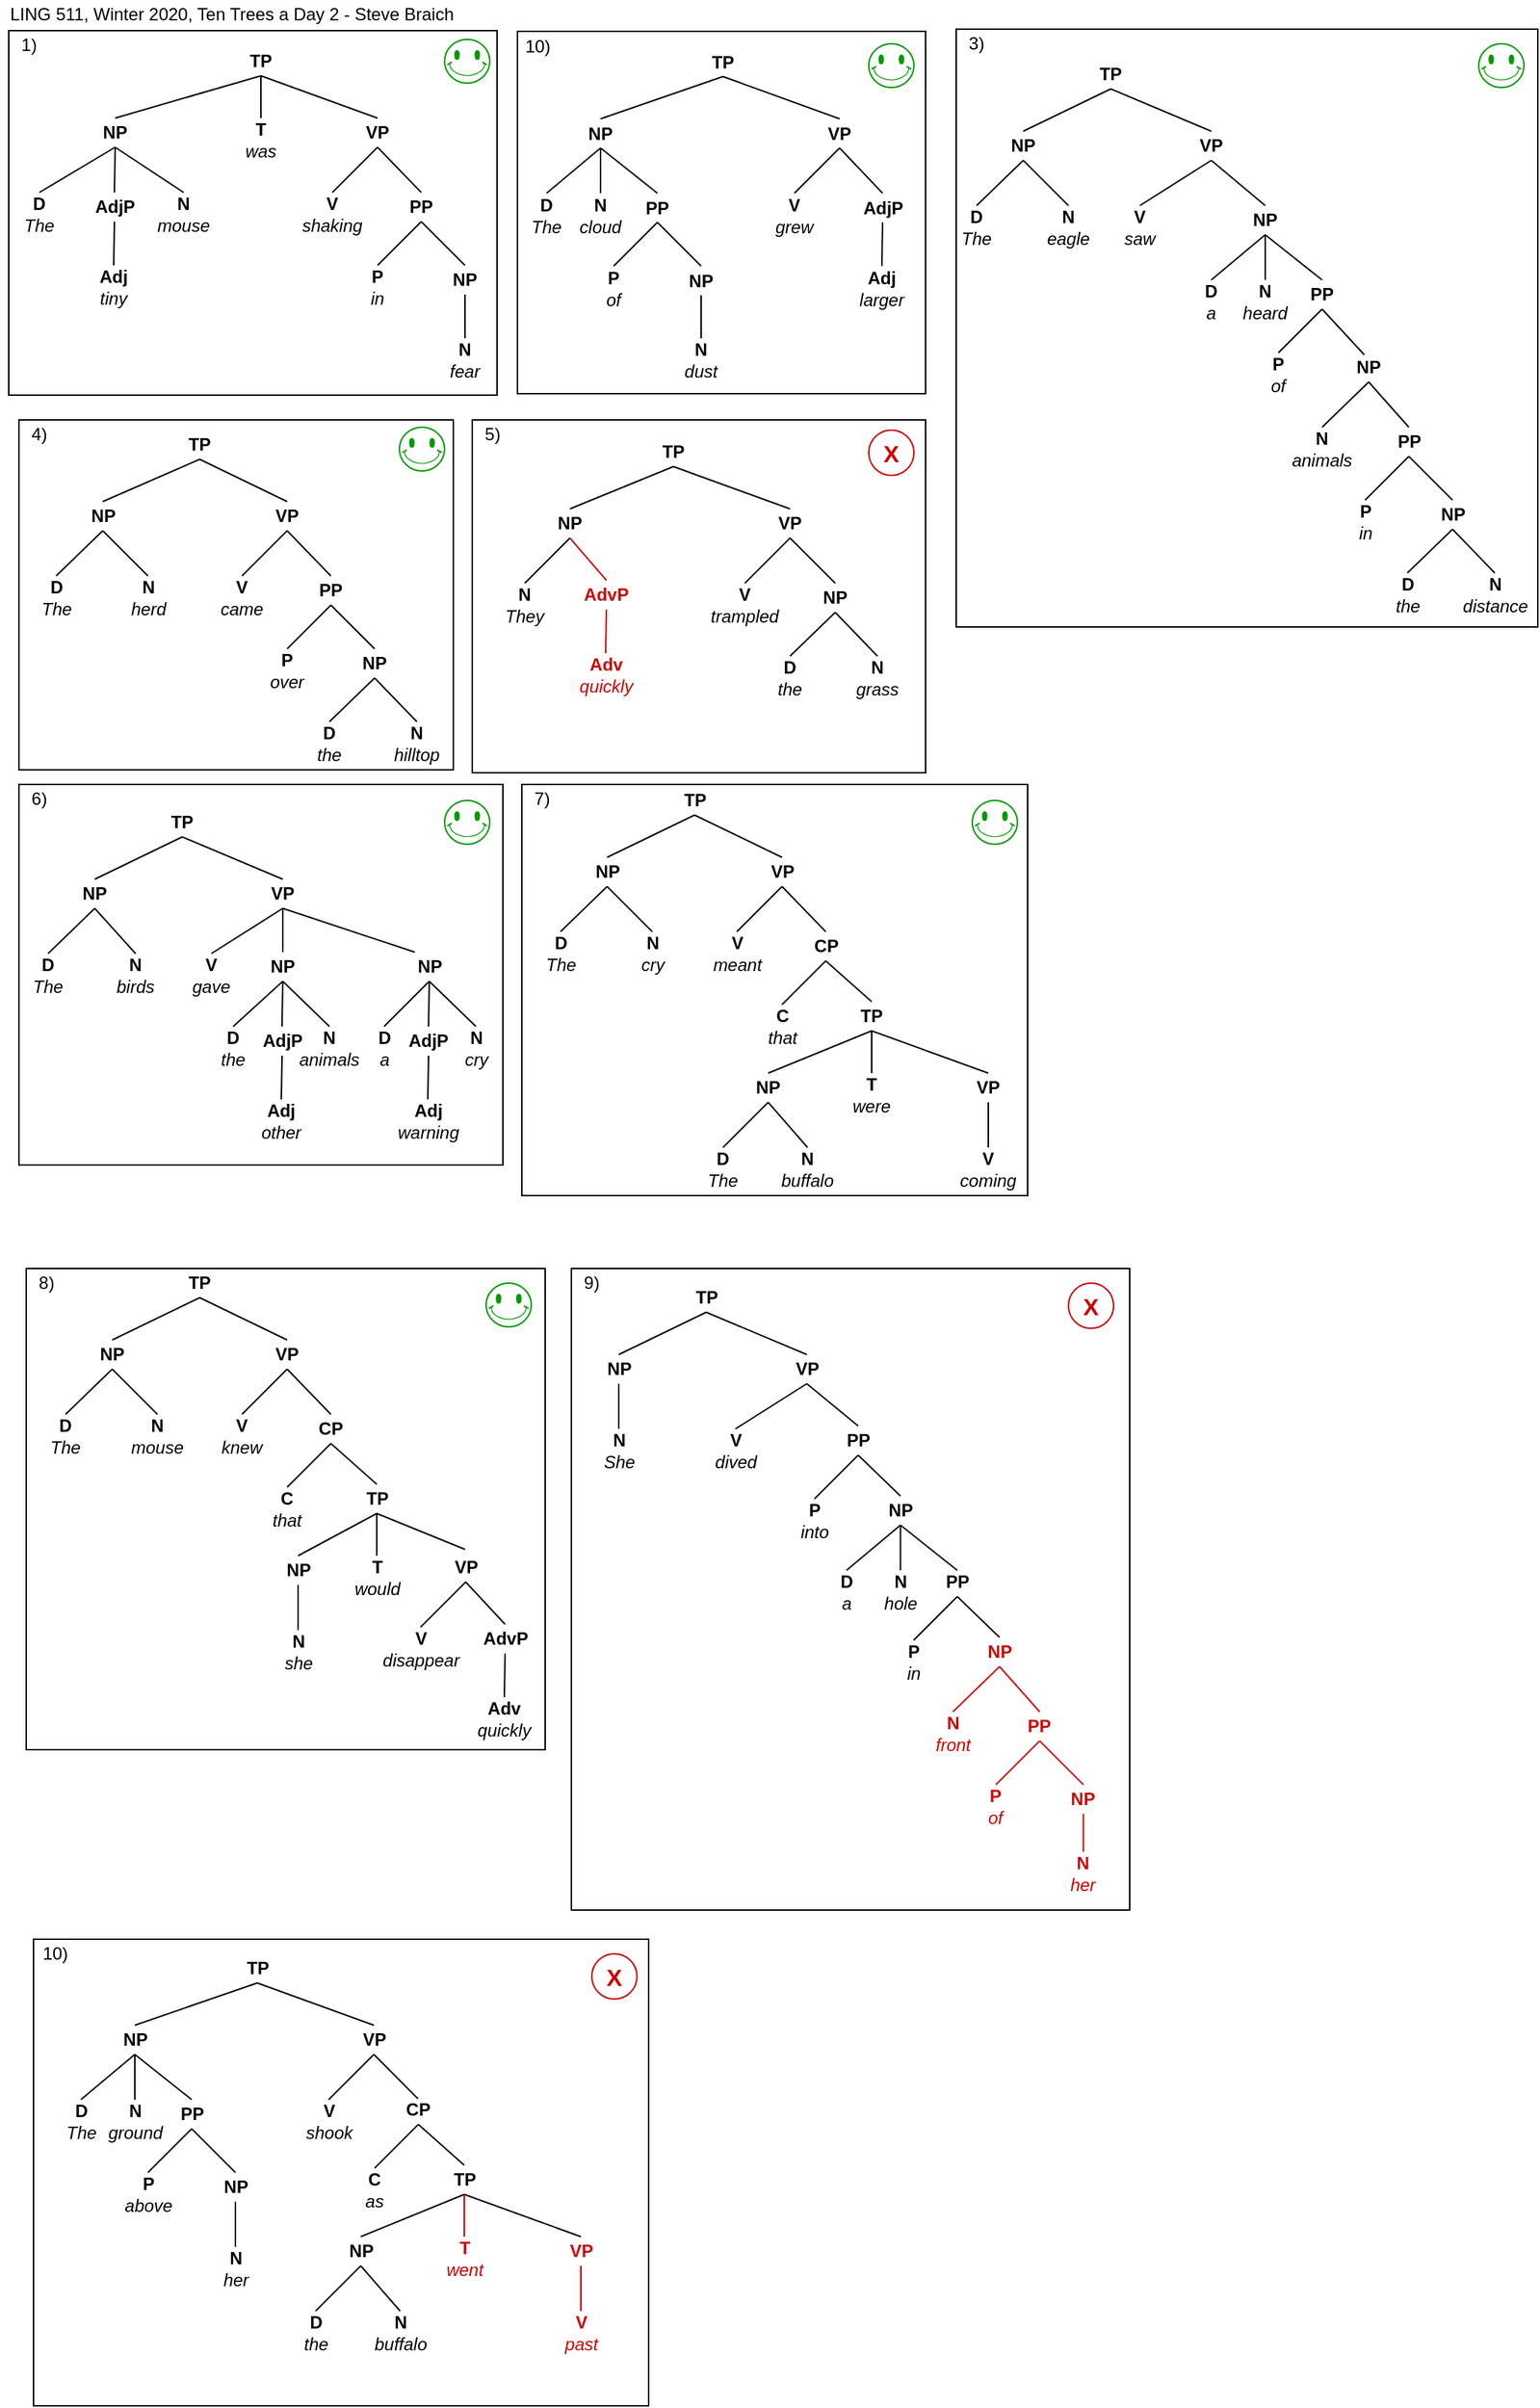<mxfile version="12.9.3" type="device"><diagram name="Page-1" id="10a91c8b-09ff-31b1-d368-03940ed4cc9e"><mxGraphModel dx="813" dy="470" grid="1" gridSize="10" guides="1" tooltips="1" connect="1" arrows="1" fold="1" page="1" pageScale="1" pageWidth="1100" pageHeight="850" background="#ffffff" math="0" shadow="0"><root><mxCell id="0"/><mxCell id="1" parent="0"/><mxCell id="jlJSLlRs9SrlX7IINubp-314" value="" style="rounded=0;whiteSpace=wrap;html=1;" parent="1" vertex="1"><mxGeometry x="38" y="1340" width="422" height="320" as="geometry"/></mxCell><mxCell id="jlJSLlRs9SrlX7IINubp-315" value="10)" style="text;html=1;strokeColor=none;fillColor=none;align=center;verticalAlign=middle;whiteSpace=wrap;rounded=0;" parent="1" vertex="1"><mxGeometry x="33" y="1340" width="40" height="20" as="geometry"/></mxCell><mxCell id="jlJSLlRs9SrlX7IINubp-295" value="" style="rounded=0;whiteSpace=wrap;html=1;" parent="1" vertex="1"><mxGeometry x="407" y="880" width="383" height="440" as="geometry"/></mxCell><mxCell id="jlJSLlRs9SrlX7IINubp-296" value="9)" style="text;html=1;strokeColor=none;fillColor=none;align=center;verticalAlign=middle;whiteSpace=wrap;rounded=0;" parent="1" vertex="1"><mxGeometry x="401" y="880" width="40" height="20" as="geometry"/></mxCell><mxCell id="jlJSLlRs9SrlX7IINubp-219" value="" style="rounded=0;whiteSpace=wrap;html=1;" parent="1" vertex="1"><mxGeometry x="33" y="880" width="356" height="330" as="geometry"/></mxCell><mxCell id="jlJSLlRs9SrlX7IINubp-220" value="8)" style="text;html=1;strokeColor=none;fillColor=none;align=center;verticalAlign=middle;whiteSpace=wrap;rounded=0;" parent="1" vertex="1"><mxGeometry x="27" y="880" width="40" height="20" as="geometry"/></mxCell><mxCell id="jlJSLlRs9SrlX7IINubp-148" value="" style="rounded=0;whiteSpace=wrap;html=1;" parent="1" vertex="1"><mxGeometry x="373" y="548" width="347" height="282" as="geometry"/></mxCell><mxCell id="jlJSLlRs9SrlX7IINubp-149" value="7)" style="text;html=1;strokeColor=none;fillColor=none;align=center;verticalAlign=middle;whiteSpace=wrap;rounded=0;" parent="1" vertex="1"><mxGeometry x="367" y="548" width="40" height="20" as="geometry"/></mxCell><mxCell id="jlJSLlRs9SrlX7IINubp-106" value="" style="rounded=0;whiteSpace=wrap;html=1;" parent="1" vertex="1"><mxGeometry x="28" y="548" width="332" height="261" as="geometry"/></mxCell><mxCell id="jlJSLlRs9SrlX7IINubp-107" value="6)" style="text;html=1;strokeColor=none;fillColor=none;align=center;verticalAlign=middle;whiteSpace=wrap;rounded=0;" parent="1" vertex="1"><mxGeometry x="22" y="548" width="40" height="20" as="geometry"/></mxCell><mxCell id="jlJSLlRs9SrlX7IINubp-85" value="" style="rounded=0;whiteSpace=wrap;html=1;" parent="1" vertex="1"><mxGeometry x="339" y="298" width="311" height="242" as="geometry"/></mxCell><mxCell id="jlJSLlRs9SrlX7IINubp-86" value="5)" style="text;html=1;strokeColor=none;fillColor=none;align=center;verticalAlign=middle;whiteSpace=wrap;rounded=0;" parent="1" vertex="1"><mxGeometry x="333" y="298" width="40" height="20" as="geometry"/></mxCell><mxCell id="jlJSLlRs9SrlX7IINubp-56" value="" style="rounded=0;whiteSpace=wrap;html=1;" parent="1" vertex="1"><mxGeometry x="671" y="30" width="399" height="410" as="geometry"/></mxCell><mxCell id="jlJSLlRs9SrlX7IINubp-57" value="3)" style="text;html=1;strokeColor=none;fillColor=none;align=center;verticalAlign=middle;whiteSpace=wrap;rounded=0;" parent="1" vertex="1"><mxGeometry x="665" y="30" width="40" height="20" as="geometry"/></mxCell><mxCell id="MHCXCQRN5CPgkB3Nn7Ht-173" value="" style="rounded=0;whiteSpace=wrap;html=1;" parent="1" vertex="1"><mxGeometry x="28" y="298" width="298" height="240" as="geometry"/></mxCell><mxCell id="MHCXCQRN5CPgkB3Nn7Ht-120" value="" style="rounded=0;whiteSpace=wrap;html=1;" parent="1" vertex="1"><mxGeometry x="21" y="31" width="335" height="250" as="geometry"/></mxCell><mxCell id="MHCXCQRN5CPgkB3Nn7Ht-88" value="&lt;b&gt;TP&lt;/b&gt;" style="text;html=1;strokeColor=none;fillColor=none;align=center;verticalAlign=middle;whiteSpace=wrap;rounded=0;" parent="1" vertex="1"><mxGeometry x="174" y="42" width="40" height="20" as="geometry"/></mxCell><mxCell id="MHCXCQRN5CPgkB3Nn7Ht-89" value="" style="endArrow=none;html=1;exitX=0.5;exitY=1;exitDx=0;exitDy=0;entryX=0.5;entryY=0;entryDx=0;entryDy=0;endFill=0;" parent="1" source="MHCXCQRN5CPgkB3Nn7Ht-88" target="MHCXCQRN5CPgkB3Nn7Ht-91" edge="1"><mxGeometry width="50" height="50" relative="1" as="geometry"><mxPoint x="147" y="142" as="sourcePoint"/><mxPoint x="106" y="122" as="targetPoint"/></mxGeometry></mxCell><mxCell id="MHCXCQRN5CPgkB3Nn7Ht-90" value="" style="endArrow=none;html=1;entryX=0.5;entryY=0;entryDx=0;entryDy=0;exitX=0.5;exitY=1;exitDx=0;exitDy=0;endFill=0;" parent="1" source="MHCXCQRN5CPgkB3Nn7Ht-88" target="MHCXCQRN5CPgkB3Nn7Ht-94" edge="1"><mxGeometry width="50" height="50" relative="1" as="geometry"><mxPoint x="194" y="62" as="sourcePoint"/><mxPoint x="234" y="122" as="targetPoint"/></mxGeometry></mxCell><mxCell id="MHCXCQRN5CPgkB3Nn7Ht-91" value="&lt;b&gt;NP&lt;/b&gt;" style="text;html=1;strokeColor=none;fillColor=none;align=center;verticalAlign=middle;whiteSpace=wrap;rounded=0;" parent="1" vertex="1"><mxGeometry x="74" y="91" width="40" height="20" as="geometry"/></mxCell><mxCell id="MHCXCQRN5CPgkB3Nn7Ht-92" value="" style="endArrow=none;html=1;exitX=0.5;exitY=1;exitDx=0;exitDy=0;entryX=0.5;entryY=0;entryDx=0;entryDy=0;endFill=0;" parent="1" source="MHCXCQRN5CPgkB3Nn7Ht-91" target="MHCXCQRN5CPgkB3Nn7Ht-97" edge="1"><mxGeometry width="50" height="50" relative="1" as="geometry"><mxPoint x="95" y="191" as="sourcePoint"/><mxPoint x="54" y="171" as="targetPoint"/></mxGeometry></mxCell><mxCell id="MHCXCQRN5CPgkB3Nn7Ht-93" value="" style="endArrow=none;html=1;exitX=0.5;exitY=1;exitDx=0;exitDy=0;entryX=0.5;entryY=0;entryDx=0;entryDy=0;endFill=0;" parent="1" source="MHCXCQRN5CPgkB3Nn7Ht-91" target="MHCXCQRN5CPgkB3Nn7Ht-98" edge="1"><mxGeometry width="50" height="50" relative="1" as="geometry"><mxPoint x="105" y="160" as="sourcePoint"/><mxPoint x="134" y="171" as="targetPoint"/></mxGeometry></mxCell><mxCell id="MHCXCQRN5CPgkB3Nn7Ht-94" value="&lt;b&gt;VP&lt;/b&gt;" style="text;html=1;strokeColor=none;fillColor=none;align=center;verticalAlign=middle;whiteSpace=wrap;rounded=0;" parent="1" vertex="1"><mxGeometry x="254" y="91" width="40" height="20" as="geometry"/></mxCell><mxCell id="MHCXCQRN5CPgkB3Nn7Ht-95" value="" style="endArrow=none;html=1;exitX=0.5;exitY=1;exitDx=0;exitDy=0;entryX=0.5;entryY=0;entryDx=0;entryDy=0;endFill=0;" parent="1" source="MHCXCQRN5CPgkB3Nn7Ht-94" target="MHCXCQRN5CPgkB3Nn7Ht-99" edge="1"><mxGeometry width="50" height="50" relative="1" as="geometry"><mxPoint x="275" y="191" as="sourcePoint"/><mxPoint x="234" y="171" as="targetPoint"/></mxGeometry></mxCell><mxCell id="MHCXCQRN5CPgkB3Nn7Ht-96" value="" style="endArrow=none;html=1;exitX=0.5;exitY=1;exitDx=0;exitDy=0;entryX=0.5;entryY=0;entryDx=0;entryDy=0;endFill=0;" parent="1" source="MHCXCQRN5CPgkB3Nn7Ht-94" target="MHCXCQRN5CPgkB3Nn7Ht-100" edge="1"><mxGeometry width="50" height="50" relative="1" as="geometry"><mxPoint x="285" y="160" as="sourcePoint"/><mxPoint x="314" y="171" as="targetPoint"/></mxGeometry></mxCell><mxCell id="MHCXCQRN5CPgkB3Nn7Ht-97" value="&lt;b&gt;D&lt;/b&gt;&lt;br&gt;&lt;i&gt;The&lt;/i&gt;" style="text;html=1;strokeColor=none;fillColor=none;align=center;verticalAlign=middle;whiteSpace=wrap;rounded=0;" parent="1" vertex="1"><mxGeometry x="22" y="142" width="40" height="30" as="geometry"/></mxCell><mxCell id="MHCXCQRN5CPgkB3Nn7Ht-98" value="&lt;b&gt;N&lt;/b&gt;&lt;br&gt;&lt;i&gt;mouse&lt;/i&gt;" style="text;html=1;strokeColor=none;fillColor=none;align=center;verticalAlign=middle;whiteSpace=wrap;rounded=0;" parent="1" vertex="1"><mxGeometry x="121" y="142" width="40" height="30" as="geometry"/></mxCell><mxCell id="MHCXCQRN5CPgkB3Nn7Ht-99" value="&lt;b&gt;V&lt;/b&gt;&lt;br&gt;&lt;i&gt;shaking&lt;/i&gt;" style="text;html=1;strokeColor=none;fillColor=none;align=center;verticalAlign=middle;whiteSpace=wrap;rounded=0;" parent="1" vertex="1"><mxGeometry x="223" y="142" width="40" height="30" as="geometry"/></mxCell><mxCell id="MHCXCQRN5CPgkB3Nn7Ht-100" value="&lt;b&gt;PP&lt;/b&gt;" style="text;html=1;strokeColor=none;fillColor=none;align=center;verticalAlign=middle;whiteSpace=wrap;rounded=0;" parent="1" vertex="1"><mxGeometry x="284" y="142" width="40" height="20" as="geometry"/></mxCell><mxCell id="MHCXCQRN5CPgkB3Nn7Ht-101" value="" style="endArrow=none;html=1;exitX=0.5;exitY=1;exitDx=0;exitDy=0;entryX=0.5;entryY=0;entryDx=0;entryDy=0;endFill=0;" parent="1" source="MHCXCQRN5CPgkB3Nn7Ht-100" target="MHCXCQRN5CPgkB3Nn7Ht-103" edge="1"><mxGeometry width="50" height="50" relative="1" as="geometry"><mxPoint x="305" y="242" as="sourcePoint"/><mxPoint x="264" y="222" as="targetPoint"/></mxGeometry></mxCell><mxCell id="MHCXCQRN5CPgkB3Nn7Ht-102" value="" style="endArrow=none;html=1;entryX=0.5;entryY=0;entryDx=0;entryDy=0;exitX=0.5;exitY=1;exitDx=0;exitDy=0;endFill=0;" parent="1" source="MHCXCQRN5CPgkB3Nn7Ht-100" target="MHCXCQRN5CPgkB3Nn7Ht-104" edge="1"><mxGeometry width="50" height="50" relative="1" as="geometry"><mxPoint x="304" y="162" as="sourcePoint"/><mxPoint x="364" y="222" as="targetPoint"/></mxGeometry></mxCell><mxCell id="MHCXCQRN5CPgkB3Nn7Ht-103" value="&lt;b&gt;P&lt;/b&gt;&lt;br&gt;&lt;i&gt;in&lt;/i&gt;" style="text;html=1;strokeColor=none;fillColor=none;align=center;verticalAlign=middle;whiteSpace=wrap;rounded=0;" parent="1" vertex="1"><mxGeometry x="254" y="192" width="40" height="30" as="geometry"/></mxCell><mxCell id="MHCXCQRN5CPgkB3Nn7Ht-104" value="&lt;b&gt;NP&lt;/b&gt;" style="text;html=1;strokeColor=none;fillColor=none;align=center;verticalAlign=middle;whiteSpace=wrap;rounded=0;" parent="1" vertex="1"><mxGeometry x="314" y="192" width="40" height="20" as="geometry"/></mxCell><mxCell id="MHCXCQRN5CPgkB3Nn7Ht-106" value="" style="endArrow=none;html=1;exitX=0.5;exitY=1;exitDx=0;exitDy=0;entryX=0.5;entryY=0;entryDx=0;entryDy=0;endFill=0;" parent="1" source="MHCXCQRN5CPgkB3Nn7Ht-104" target="MHCXCQRN5CPgkB3Nn7Ht-108" edge="1"><mxGeometry width="50" height="50" relative="1" as="geometry"><mxPoint x="345" y="261" as="sourcePoint"/><mxPoint x="374" y="272" as="targetPoint"/></mxGeometry></mxCell><mxCell id="MHCXCQRN5CPgkB3Nn7Ht-108" value="&lt;b&gt;N&lt;/b&gt;&lt;br&gt;&lt;i&gt;fear&lt;/i&gt;" style="text;html=1;strokeColor=none;fillColor=none;align=center;verticalAlign=middle;whiteSpace=wrap;rounded=0;" parent="1" vertex="1"><mxGeometry x="314" y="242" width="40" height="30" as="geometry"/></mxCell><mxCell id="MHCXCQRN5CPgkB3Nn7Ht-110" value="&lt;b&gt;AdjP&lt;/b&gt;" style="text;html=1;strokeColor=none;fillColor=none;align=center;verticalAlign=middle;whiteSpace=wrap;rounded=0;" parent="1" vertex="1"><mxGeometry x="73.5" y="142" width="40" height="20" as="geometry"/></mxCell><mxCell id="MHCXCQRN5CPgkB3Nn7Ht-112" value="" style="endArrow=none;html=1;exitX=0.5;exitY=1;exitDx=0;exitDy=0;entryX=0.5;entryY=0;entryDx=0;entryDy=0;endFill=0;" parent="1" source="MHCXCQRN5CPgkB3Nn7Ht-110" target="MHCXCQRN5CPgkB3Nn7Ht-114" edge="1"><mxGeometry width="50" height="50" relative="1" as="geometry"><mxPoint x="105.5" y="210" as="sourcePoint"/><mxPoint x="134.5" y="221" as="targetPoint"/></mxGeometry></mxCell><mxCell id="MHCXCQRN5CPgkB3Nn7Ht-114" value="&lt;b&gt;Adj&lt;/b&gt;&lt;br&gt;&lt;i&gt;tiny&lt;/i&gt;" style="text;html=1;strokeColor=none;fillColor=none;align=center;verticalAlign=middle;whiteSpace=wrap;rounded=0;" parent="1" vertex="1"><mxGeometry x="73" y="192" width="40" height="30" as="geometry"/></mxCell><mxCell id="MHCXCQRN5CPgkB3Nn7Ht-115" value="" style="endArrow=none;html=1;exitX=0.5;exitY=1;exitDx=0;exitDy=0;entryX=0.5;entryY=0;entryDx=0;entryDy=0;endFill=0;" parent="1" source="MHCXCQRN5CPgkB3Nn7Ht-91" target="MHCXCQRN5CPgkB3Nn7Ht-110" edge="1"><mxGeometry width="50" height="50" relative="1" as="geometry"><mxPoint x="104" y="121" as="sourcePoint"/><mxPoint x="52" y="152" as="targetPoint"/></mxGeometry></mxCell><mxCell id="MHCXCQRN5CPgkB3Nn7Ht-118" value="&lt;b&gt;T&lt;/b&gt;&lt;br&gt;&lt;i&gt;was&lt;/i&gt;" style="text;html=1;strokeColor=none;fillColor=none;align=center;verticalAlign=middle;whiteSpace=wrap;rounded=0;" parent="1" vertex="1"><mxGeometry x="174" y="91" width="40" height="30" as="geometry"/></mxCell><mxCell id="MHCXCQRN5CPgkB3Nn7Ht-119" value="" style="endArrow=none;html=1;endFill=0;exitX=0.5;exitY=1;exitDx=0;exitDy=0;" parent="1" source="MHCXCQRN5CPgkB3Nn7Ht-88" target="MHCXCQRN5CPgkB3Nn7Ht-118" edge="1"><mxGeometry width="50" height="50" relative="1" as="geometry"><mxPoint x="194" y="62" as="sourcePoint"/><mxPoint x="194" y="93" as="targetPoint"/></mxGeometry></mxCell><mxCell id="MHCXCQRN5CPgkB3Nn7Ht-121" value="&lt;b&gt;TP&lt;/b&gt;" style="text;html=1;strokeColor=none;fillColor=none;align=center;verticalAlign=middle;whiteSpace=wrap;rounded=0;" parent="1" vertex="1"><mxGeometry x="757" y="51" width="40" height="20" as="geometry"/></mxCell><mxCell id="MHCXCQRN5CPgkB3Nn7Ht-122" value="" style="endArrow=none;html=1;exitX=0.5;exitY=1;exitDx=0;exitDy=0;entryX=0.5;entryY=0;entryDx=0;entryDy=0;endFill=0;" parent="1" source="MHCXCQRN5CPgkB3Nn7Ht-121" target="MHCXCQRN5CPgkB3Nn7Ht-124" edge="1"><mxGeometry width="50" height="50" relative="1" as="geometry"><mxPoint x="778" y="151" as="sourcePoint"/><mxPoint x="737" y="131" as="targetPoint"/></mxGeometry></mxCell><mxCell id="MHCXCQRN5CPgkB3Nn7Ht-123" value="" style="endArrow=none;html=1;entryX=0.5;entryY=0;entryDx=0;entryDy=0;exitX=0.5;exitY=1;exitDx=0;exitDy=0;endFill=0;" parent="1" source="MHCXCQRN5CPgkB3Nn7Ht-121" target="MHCXCQRN5CPgkB3Nn7Ht-127" edge="1"><mxGeometry width="50" height="50" relative="1" as="geometry"><mxPoint x="777" y="71" as="sourcePoint"/><mxPoint x="817" y="131" as="targetPoint"/></mxGeometry></mxCell><mxCell id="MHCXCQRN5CPgkB3Nn7Ht-124" value="&lt;b&gt;NP&lt;/b&gt;" style="text;html=1;strokeColor=none;fillColor=none;align=center;verticalAlign=middle;whiteSpace=wrap;rounded=0;" parent="1" vertex="1"><mxGeometry x="697" y="100" width="40" height="20" as="geometry"/></mxCell><mxCell id="MHCXCQRN5CPgkB3Nn7Ht-125" value="" style="endArrow=none;html=1;exitX=0.5;exitY=1;exitDx=0;exitDy=0;entryX=0.5;entryY=0;entryDx=0;entryDy=0;endFill=0;" parent="1" source="MHCXCQRN5CPgkB3Nn7Ht-124" target="MHCXCQRN5CPgkB3Nn7Ht-130" edge="1"><mxGeometry width="50" height="50" relative="1" as="geometry"><mxPoint x="718" y="200" as="sourcePoint"/><mxPoint x="677" y="180" as="targetPoint"/></mxGeometry></mxCell><mxCell id="MHCXCQRN5CPgkB3Nn7Ht-126" value="" style="endArrow=none;html=1;exitX=0.5;exitY=1;exitDx=0;exitDy=0;entryX=0.5;entryY=0;entryDx=0;entryDy=0;endFill=0;" parent="1" source="MHCXCQRN5CPgkB3Nn7Ht-124" target="MHCXCQRN5CPgkB3Nn7Ht-131" edge="1"><mxGeometry width="50" height="50" relative="1" as="geometry"><mxPoint x="728" y="169" as="sourcePoint"/><mxPoint x="757" y="180" as="targetPoint"/></mxGeometry></mxCell><mxCell id="MHCXCQRN5CPgkB3Nn7Ht-127" value="&lt;b&gt;VP&lt;/b&gt;" style="text;html=1;strokeColor=none;fillColor=none;align=center;verticalAlign=middle;whiteSpace=wrap;rounded=0;" parent="1" vertex="1"><mxGeometry x="826" y="100" width="40" height="20" as="geometry"/></mxCell><mxCell id="MHCXCQRN5CPgkB3Nn7Ht-128" value="" style="endArrow=none;html=1;exitX=0.5;exitY=1;exitDx=0;exitDy=0;entryX=0.5;entryY=0;entryDx=0;entryDy=0;endFill=0;" parent="1" source="MHCXCQRN5CPgkB3Nn7Ht-127" target="MHCXCQRN5CPgkB3Nn7Ht-132" edge="1"><mxGeometry width="50" height="50" relative="1" as="geometry"><mxPoint x="829" y="200" as="sourcePoint"/><mxPoint x="788" y="180" as="targetPoint"/></mxGeometry></mxCell><mxCell id="MHCXCQRN5CPgkB3Nn7Ht-129" value="" style="endArrow=none;html=1;exitX=0.5;exitY=1;exitDx=0;exitDy=0;endFill=0;entryX=0.5;entryY=0;entryDx=0;entryDy=0;" parent="1" source="MHCXCQRN5CPgkB3Nn7Ht-127" target="jlJSLlRs9SrlX7IINubp-38" edge="1"><mxGeometry width="50" height="50" relative="1" as="geometry"><mxPoint x="839" y="169" as="sourcePoint"/><mxPoint x="940" y="130" as="targetPoint"/></mxGeometry></mxCell><mxCell id="MHCXCQRN5CPgkB3Nn7Ht-130" value="&lt;b&gt;D&lt;/b&gt;&lt;br&gt;&lt;i&gt;The&lt;/i&gt;" style="text;html=1;strokeColor=none;fillColor=none;align=center;verticalAlign=middle;whiteSpace=wrap;rounded=0;" parent="1" vertex="1"><mxGeometry x="665" y="151" width="40" height="30" as="geometry"/></mxCell><mxCell id="MHCXCQRN5CPgkB3Nn7Ht-131" value="&lt;b&gt;N&lt;/b&gt;&lt;br&gt;&lt;i&gt;eagle&lt;/i&gt;" style="text;html=1;strokeColor=none;fillColor=none;align=center;verticalAlign=middle;whiteSpace=wrap;rounded=0;" parent="1" vertex="1"><mxGeometry x="728" y="151" width="40" height="30" as="geometry"/></mxCell><mxCell id="MHCXCQRN5CPgkB3Nn7Ht-132" value="&lt;b&gt;V&lt;/b&gt;&lt;br&gt;&lt;i&gt;saw&lt;/i&gt;" style="text;html=1;strokeColor=none;fillColor=none;align=center;verticalAlign=middle;whiteSpace=wrap;rounded=0;" parent="1" vertex="1"><mxGeometry x="777" y="151" width="40" height="30" as="geometry"/></mxCell><mxCell id="MHCXCQRN5CPgkB3Nn7Ht-133" value="&lt;b&gt;PP&lt;/b&gt;" style="text;html=1;strokeColor=none;fillColor=none;align=center;verticalAlign=middle;whiteSpace=wrap;rounded=0;" parent="1" vertex="1"><mxGeometry x="961.5" y="303" width="40" height="20" as="geometry"/></mxCell><mxCell id="MHCXCQRN5CPgkB3Nn7Ht-134" value="" style="endArrow=none;html=1;exitX=0.5;exitY=1;exitDx=0;exitDy=0;entryX=0.5;entryY=0;entryDx=0;entryDy=0;endFill=0;" parent="1" source="MHCXCQRN5CPgkB3Nn7Ht-133" target="MHCXCQRN5CPgkB3Nn7Ht-136" edge="1"><mxGeometry width="50" height="50" relative="1" as="geometry"><mxPoint x="982.5" y="403" as="sourcePoint"/><mxPoint x="941.5" y="383" as="targetPoint"/></mxGeometry></mxCell><mxCell id="MHCXCQRN5CPgkB3Nn7Ht-135" value="" style="endArrow=none;html=1;entryX=0.5;entryY=0;entryDx=0;entryDy=0;exitX=0.5;exitY=1;exitDx=0;exitDy=0;endFill=0;" parent="1" source="MHCXCQRN5CPgkB3Nn7Ht-133" target="MHCXCQRN5CPgkB3Nn7Ht-137" edge="1"><mxGeometry width="50" height="50" relative="1" as="geometry"><mxPoint x="981.5" y="323" as="sourcePoint"/><mxPoint x="1041.5" y="383" as="targetPoint"/></mxGeometry></mxCell><mxCell id="MHCXCQRN5CPgkB3Nn7Ht-136" value="&lt;b&gt;P&lt;/b&gt;&lt;br&gt;&lt;i&gt;in&lt;/i&gt;" style="text;html=1;strokeColor=none;fillColor=none;align=center;verticalAlign=middle;whiteSpace=wrap;rounded=0;" parent="1" vertex="1"><mxGeometry x="931.5" y="353" width="40" height="30" as="geometry"/></mxCell><mxCell id="MHCXCQRN5CPgkB3Nn7Ht-137" value="&lt;b&gt;NP&lt;/b&gt;" style="text;html=1;strokeColor=none;fillColor=none;align=center;verticalAlign=middle;whiteSpace=wrap;rounded=0;" parent="1" vertex="1"><mxGeometry x="991.5" y="353" width="40" height="20" as="geometry"/></mxCell><mxCell id="MHCXCQRN5CPgkB3Nn7Ht-138" value="" style="endArrow=none;html=1;exitX=0.5;exitY=1;exitDx=0;exitDy=0;entryX=0.5;entryY=0;entryDx=0;entryDy=0;endFill=0;" parent="1" source="MHCXCQRN5CPgkB3Nn7Ht-137" target="MHCXCQRN5CPgkB3Nn7Ht-140" edge="1"><mxGeometry width="50" height="50" relative="1" as="geometry"><mxPoint x="1012.5" y="453" as="sourcePoint"/><mxPoint x="971.5" y="433" as="targetPoint"/></mxGeometry></mxCell><mxCell id="MHCXCQRN5CPgkB3Nn7Ht-139" value="" style="endArrow=none;html=1;exitX=0.5;exitY=1;exitDx=0;exitDy=0;entryX=0.5;entryY=0;entryDx=0;entryDy=0;endFill=0;" parent="1" source="MHCXCQRN5CPgkB3Nn7Ht-137" target="MHCXCQRN5CPgkB3Nn7Ht-141" edge="1"><mxGeometry width="50" height="50" relative="1" as="geometry"><mxPoint x="1022.5" y="422" as="sourcePoint"/><mxPoint x="1051.5" y="433" as="targetPoint"/></mxGeometry></mxCell><mxCell id="MHCXCQRN5CPgkB3Nn7Ht-140" value="&lt;b&gt;D&lt;/b&gt;&lt;br&gt;&lt;i&gt;the&lt;/i&gt;" style="text;html=1;strokeColor=none;fillColor=none;align=center;verticalAlign=middle;whiteSpace=wrap;rounded=0;" parent="1" vertex="1"><mxGeometry x="960.5" y="403" width="40" height="30" as="geometry"/></mxCell><mxCell id="MHCXCQRN5CPgkB3Nn7Ht-141" value="&lt;b&gt;N&lt;/b&gt;&lt;br&gt;&lt;i&gt;distance&lt;/i&gt;" style="text;html=1;strokeColor=none;fillColor=none;align=center;verticalAlign=middle;whiteSpace=wrap;rounded=0;" parent="1" vertex="1"><mxGeometry x="1020.5" y="403" width="40" height="30" as="geometry"/></mxCell><mxCell id="MHCXCQRN5CPgkB3Nn7Ht-149" value="&lt;b&gt;TP&lt;/b&gt;" style="text;html=1;strokeColor=none;fillColor=none;align=center;verticalAlign=middle;whiteSpace=wrap;rounded=0;" parent="1" vertex="1"><mxGeometry x="132" y="305" width="40" height="20" as="geometry"/></mxCell><mxCell id="MHCXCQRN5CPgkB3Nn7Ht-150" value="" style="endArrow=none;html=1;exitX=0.5;exitY=1;exitDx=0;exitDy=0;entryX=0.5;entryY=0;entryDx=0;entryDy=0;endFill=0;" parent="1" source="MHCXCQRN5CPgkB3Nn7Ht-149" target="jlJSLlRs9SrlX7IINubp-58" edge="1"><mxGeometry width="50" height="50" relative="1" as="geometry"><mxPoint x="153" y="405" as="sourcePoint"/><mxPoint x="92" y="354" as="targetPoint"/></mxGeometry></mxCell><mxCell id="MHCXCQRN5CPgkB3Nn7Ht-151" value="" style="endArrow=none;html=1;entryX=0.5;entryY=0;entryDx=0;entryDy=0;exitX=0.5;exitY=1;exitDx=0;exitDy=0;endFill=0;" parent="1" source="MHCXCQRN5CPgkB3Nn7Ht-149" target="MHCXCQRN5CPgkB3Nn7Ht-155" edge="1"><mxGeometry width="50" height="50" relative="1" as="geometry"><mxPoint x="152" y="325" as="sourcePoint"/><mxPoint x="192" y="385" as="targetPoint"/></mxGeometry></mxCell><mxCell id="MHCXCQRN5CPgkB3Nn7Ht-155" value="&lt;b&gt;VP&lt;/b&gt;" style="text;html=1;strokeColor=none;fillColor=none;align=center;verticalAlign=middle;whiteSpace=wrap;rounded=0;" parent="1" vertex="1"><mxGeometry x="192" y="354" width="40" height="20" as="geometry"/></mxCell><mxCell id="MHCXCQRN5CPgkB3Nn7Ht-156" value="" style="endArrow=none;html=1;exitX=0.5;exitY=1;exitDx=0;exitDy=0;entryX=0.5;entryY=0;entryDx=0;entryDy=0;endFill=0;" parent="1" source="MHCXCQRN5CPgkB3Nn7Ht-155" target="MHCXCQRN5CPgkB3Nn7Ht-160" edge="1"><mxGeometry width="50" height="50" relative="1" as="geometry"><mxPoint x="213" y="454" as="sourcePoint"/><mxPoint x="172" y="434" as="targetPoint"/></mxGeometry></mxCell><mxCell id="MHCXCQRN5CPgkB3Nn7Ht-157" value="" style="endArrow=none;html=1;exitX=0.5;exitY=1;exitDx=0;exitDy=0;entryX=0.5;entryY=0;entryDx=0;entryDy=0;endFill=0;" parent="1" source="MHCXCQRN5CPgkB3Nn7Ht-155" target="MHCXCQRN5CPgkB3Nn7Ht-161" edge="1"><mxGeometry width="50" height="50" relative="1" as="geometry"><mxPoint x="223" y="423" as="sourcePoint"/><mxPoint x="252" y="434" as="targetPoint"/></mxGeometry></mxCell><mxCell id="MHCXCQRN5CPgkB3Nn7Ht-160" value="&lt;b&gt;V&lt;/b&gt;&lt;br&gt;&lt;i&gt;came&lt;/i&gt;" style="text;html=1;strokeColor=none;fillColor=none;align=center;verticalAlign=middle;whiteSpace=wrap;rounded=0;" parent="1" vertex="1"><mxGeometry x="161" y="405" width="40" height="30" as="geometry"/></mxCell><mxCell id="MHCXCQRN5CPgkB3Nn7Ht-161" value="&lt;b&gt;PP&lt;/b&gt;" style="text;html=1;strokeColor=none;fillColor=none;align=center;verticalAlign=middle;whiteSpace=wrap;rounded=0;" parent="1" vertex="1"><mxGeometry x="222" y="405" width="40" height="20" as="geometry"/></mxCell><mxCell id="MHCXCQRN5CPgkB3Nn7Ht-162" value="" style="endArrow=none;html=1;exitX=0.5;exitY=1;exitDx=0;exitDy=0;entryX=0.5;entryY=0;entryDx=0;entryDy=0;endFill=0;" parent="1" source="MHCXCQRN5CPgkB3Nn7Ht-161" target="MHCXCQRN5CPgkB3Nn7Ht-164" edge="1"><mxGeometry width="50" height="50" relative="1" as="geometry"><mxPoint x="243" y="505" as="sourcePoint"/><mxPoint x="202" y="485" as="targetPoint"/></mxGeometry></mxCell><mxCell id="MHCXCQRN5CPgkB3Nn7Ht-163" value="" style="endArrow=none;html=1;entryX=0.5;entryY=0;entryDx=0;entryDy=0;exitX=0.5;exitY=1;exitDx=0;exitDy=0;endFill=0;" parent="1" source="MHCXCQRN5CPgkB3Nn7Ht-161" target="MHCXCQRN5CPgkB3Nn7Ht-165" edge="1"><mxGeometry width="50" height="50" relative="1" as="geometry"><mxPoint x="242" y="425" as="sourcePoint"/><mxPoint x="302" y="485" as="targetPoint"/></mxGeometry></mxCell><mxCell id="MHCXCQRN5CPgkB3Nn7Ht-164" value="&lt;b&gt;P&lt;/b&gt;&lt;br&gt;&lt;i&gt;over&lt;/i&gt;" style="text;html=1;strokeColor=none;fillColor=none;align=center;verticalAlign=middle;whiteSpace=wrap;rounded=0;" parent="1" vertex="1"><mxGeometry x="192" y="455" width="40" height="30" as="geometry"/></mxCell><mxCell id="MHCXCQRN5CPgkB3Nn7Ht-165" value="&lt;b&gt;NP&lt;/b&gt;" style="text;html=1;strokeColor=none;fillColor=none;align=center;verticalAlign=middle;whiteSpace=wrap;rounded=0;" parent="1" vertex="1"><mxGeometry x="252" y="455" width="40" height="20" as="geometry"/></mxCell><mxCell id="MHCXCQRN5CPgkB3Nn7Ht-166" value="" style="endArrow=none;html=1;exitX=0.5;exitY=1;exitDx=0;exitDy=0;entryX=0.5;entryY=0;entryDx=0;entryDy=0;endFill=0;" parent="1" source="MHCXCQRN5CPgkB3Nn7Ht-165" target="MHCXCQRN5CPgkB3Nn7Ht-168" edge="1"><mxGeometry width="50" height="50" relative="1" as="geometry"><mxPoint x="273" y="555" as="sourcePoint"/><mxPoint x="232" y="535" as="targetPoint"/></mxGeometry></mxCell><mxCell id="MHCXCQRN5CPgkB3Nn7Ht-167" value="" style="endArrow=none;html=1;exitX=0.5;exitY=1;exitDx=0;exitDy=0;entryX=0.5;entryY=0;entryDx=0;entryDy=0;endFill=0;" parent="1" source="MHCXCQRN5CPgkB3Nn7Ht-165" target="MHCXCQRN5CPgkB3Nn7Ht-169" edge="1"><mxGeometry width="50" height="50" relative="1" as="geometry"><mxPoint x="283" y="524" as="sourcePoint"/><mxPoint x="312" y="535" as="targetPoint"/></mxGeometry></mxCell><mxCell id="MHCXCQRN5CPgkB3Nn7Ht-168" value="&lt;b&gt;D&lt;/b&gt;&lt;br&gt;&lt;i&gt;the&lt;/i&gt;" style="text;html=1;strokeColor=none;fillColor=none;align=center;verticalAlign=middle;whiteSpace=wrap;rounded=0;" parent="1" vertex="1"><mxGeometry x="221" y="505" width="40" height="30" as="geometry"/></mxCell><mxCell id="MHCXCQRN5CPgkB3Nn7Ht-169" value="&lt;b&gt;N&lt;/b&gt;&lt;br&gt;&lt;i&gt;hilltop&lt;/i&gt;" style="text;html=1;strokeColor=none;fillColor=none;align=center;verticalAlign=middle;whiteSpace=wrap;rounded=0;" parent="1" vertex="1"><mxGeometry x="281" y="505" width="40" height="30" as="geometry"/></mxCell><mxCell id="MHCXCQRN5CPgkB3Nn7Ht-191" value="&lt;b&gt;TP&lt;/b&gt;" style="text;html=1;strokeColor=none;fillColor=none;align=center;verticalAlign=middle;whiteSpace=wrap;rounded=0;" parent="1" vertex="1"><mxGeometry x="120" y="564" width="40" height="20" as="geometry"/></mxCell><mxCell id="MHCXCQRN5CPgkB3Nn7Ht-192" value="" style="endArrow=none;html=1;exitX=0.5;exitY=1;exitDx=0;exitDy=0;entryX=0.5;entryY=0;entryDx=0;entryDy=0;endFill=0;" parent="1" source="MHCXCQRN5CPgkB3Nn7Ht-191" target="MHCXCQRN5CPgkB3Nn7Ht-194" edge="1"><mxGeometry width="50" height="50" relative="1" as="geometry"><mxPoint x="141" y="664" as="sourcePoint"/><mxPoint x="100" y="644" as="targetPoint"/></mxGeometry></mxCell><mxCell id="MHCXCQRN5CPgkB3Nn7Ht-193" value="" style="endArrow=none;html=1;entryX=0.5;entryY=0;entryDx=0;entryDy=0;exitX=0.5;exitY=1;exitDx=0;exitDy=0;endFill=0;" parent="1" source="MHCXCQRN5CPgkB3Nn7Ht-191" target="MHCXCQRN5CPgkB3Nn7Ht-197" edge="1"><mxGeometry width="50" height="50" relative="1" as="geometry"><mxPoint x="140" y="584" as="sourcePoint"/><mxPoint x="180" y="644" as="targetPoint"/></mxGeometry></mxCell><mxCell id="MHCXCQRN5CPgkB3Nn7Ht-194" value="&lt;b&gt;NP&lt;/b&gt;" style="text;html=1;strokeColor=none;fillColor=none;align=center;verticalAlign=middle;whiteSpace=wrap;rounded=0;" parent="1" vertex="1"><mxGeometry x="60" y="613" width="40" height="20" as="geometry"/></mxCell><mxCell id="MHCXCQRN5CPgkB3Nn7Ht-195" value="" style="endArrow=none;html=1;exitX=0.5;exitY=1;exitDx=0;exitDy=0;entryX=0.5;entryY=0;entryDx=0;entryDy=0;endFill=0;" parent="1" source="MHCXCQRN5CPgkB3Nn7Ht-194" target="MHCXCQRN5CPgkB3Nn7Ht-200" edge="1"><mxGeometry width="50" height="50" relative="1" as="geometry"><mxPoint x="81" y="713" as="sourcePoint"/><mxPoint x="40" y="693" as="targetPoint"/></mxGeometry></mxCell><mxCell id="MHCXCQRN5CPgkB3Nn7Ht-196" value="" style="endArrow=none;html=1;exitX=0.5;exitY=1;exitDx=0;exitDy=0;entryX=0.5;entryY=0;entryDx=0;entryDy=0;endFill=0;" parent="1" source="MHCXCQRN5CPgkB3Nn7Ht-194" target="MHCXCQRN5CPgkB3Nn7Ht-201" edge="1"><mxGeometry width="50" height="50" relative="1" as="geometry"><mxPoint x="91" y="682" as="sourcePoint"/><mxPoint x="120" y="693" as="targetPoint"/></mxGeometry></mxCell><mxCell id="MHCXCQRN5CPgkB3Nn7Ht-197" value="&lt;b&gt;VP&lt;/b&gt;" style="text;html=1;strokeColor=none;fillColor=none;align=center;verticalAlign=middle;whiteSpace=wrap;rounded=0;" parent="1" vertex="1"><mxGeometry x="189" y="613" width="40" height="20" as="geometry"/></mxCell><mxCell id="MHCXCQRN5CPgkB3Nn7Ht-198" value="" style="endArrow=none;html=1;exitX=0.5;exitY=1;exitDx=0;exitDy=0;entryX=0.5;entryY=0;entryDx=0;entryDy=0;endFill=0;" parent="1" source="MHCXCQRN5CPgkB3Nn7Ht-197" target="MHCXCQRN5CPgkB3Nn7Ht-202" edge="1"><mxGeometry width="50" height="50" relative="1" as="geometry"><mxPoint x="192" y="713" as="sourcePoint"/><mxPoint x="151" y="693" as="targetPoint"/></mxGeometry></mxCell><mxCell id="MHCXCQRN5CPgkB3Nn7Ht-199" value="" style="endArrow=none;html=1;exitX=0.5;exitY=1;exitDx=0;exitDy=0;entryX=0.25;entryY=0;entryDx=0;entryDy=0;endFill=0;" parent="1" source="MHCXCQRN5CPgkB3Nn7Ht-197" target="jlJSLlRs9SrlX7IINubp-97" edge="1"><mxGeometry width="50" height="50" relative="1" as="geometry"><mxPoint x="202" y="682" as="sourcePoint"/><mxPoint x="289" y="664" as="targetPoint"/></mxGeometry></mxCell><mxCell id="MHCXCQRN5CPgkB3Nn7Ht-200" value="&lt;b&gt;D&lt;/b&gt;&lt;br&gt;&lt;i&gt;The&lt;/i&gt;" style="text;html=1;strokeColor=none;fillColor=none;align=center;verticalAlign=middle;whiteSpace=wrap;rounded=0;" parent="1" vertex="1"><mxGeometry x="28" y="664" width="40" height="30" as="geometry"/></mxCell><mxCell id="MHCXCQRN5CPgkB3Nn7Ht-201" value="&lt;b&gt;N&lt;/b&gt;&lt;br&gt;&lt;i&gt;birds&lt;/i&gt;" style="text;html=1;strokeColor=none;fillColor=none;align=center;verticalAlign=middle;whiteSpace=wrap;rounded=0;" parent="1" vertex="1"><mxGeometry x="88" y="664" width="40" height="30" as="geometry"/></mxCell><mxCell id="MHCXCQRN5CPgkB3Nn7Ht-202" value="&lt;b&gt;V&lt;/b&gt;&lt;br&gt;&lt;i&gt;gave&lt;/i&gt;" style="text;html=1;strokeColor=none;fillColor=none;align=center;verticalAlign=middle;whiteSpace=wrap;rounded=0;" parent="1" vertex="1"><mxGeometry x="140" y="664" width="40" height="30" as="geometry"/></mxCell><mxCell id="MHCXCQRN5CPgkB3Nn7Ht-212" style="edgeStyle=none;rounded=0;orthogonalLoop=1;jettySize=auto;html=1;entryX=0.5;entryY=1;entryDx=0;entryDy=0;endArrow=none;endFill=0;exitX=0.5;exitY=0;exitDx=0;exitDy=0;" parent="1" source="jlJSLlRs9SrlX7IINubp-88" target="MHCXCQRN5CPgkB3Nn7Ht-197" edge="1"><mxGeometry relative="1" as="geometry"><mxPoint x="209.5" y="663" as="sourcePoint"/></mxGeometry></mxCell><mxCell id="MHCXCQRN5CPgkB3Nn7Ht-223" value="&lt;b&gt;TP&lt;/b&gt;" style="text;html=1;strokeColor=none;fillColor=none;align=center;verticalAlign=middle;whiteSpace=wrap;rounded=0;" parent="1" vertex="1"><mxGeometry x="593" y="697" width="40" height="20" as="geometry"/></mxCell><mxCell id="MHCXCQRN5CPgkB3Nn7Ht-224" value="" style="endArrow=none;html=1;exitX=0.5;exitY=1;exitDx=0;exitDy=0;entryX=0.5;entryY=0;entryDx=0;entryDy=0;endFill=0;" parent="1" source="MHCXCQRN5CPgkB3Nn7Ht-223" target="MHCXCQRN5CPgkB3Nn7Ht-226" edge="1"><mxGeometry width="50" height="50" relative="1" as="geometry"><mxPoint x="566" y="797" as="sourcePoint"/><mxPoint x="525" y="777" as="targetPoint"/></mxGeometry></mxCell><mxCell id="MHCXCQRN5CPgkB3Nn7Ht-225" value="" style="endArrow=none;html=1;entryX=0.5;entryY=0;entryDx=0;entryDy=0;exitX=0.5;exitY=1;exitDx=0;exitDy=0;endFill=0;" parent="1" source="MHCXCQRN5CPgkB3Nn7Ht-223" target="MHCXCQRN5CPgkB3Nn7Ht-229" edge="1"><mxGeometry width="50" height="50" relative="1" as="geometry"><mxPoint x="613" y="717" as="sourcePoint"/><mxPoint x="653" y="777" as="targetPoint"/></mxGeometry></mxCell><mxCell id="MHCXCQRN5CPgkB3Nn7Ht-226" value="&lt;b&gt;NP&lt;/b&gt;" style="text;html=1;strokeColor=none;fillColor=none;align=center;verticalAlign=middle;whiteSpace=wrap;rounded=0;" parent="1" vertex="1"><mxGeometry x="522" y="746" width="40" height="20" as="geometry"/></mxCell><mxCell id="MHCXCQRN5CPgkB3Nn7Ht-227" value="" style="endArrow=none;html=1;exitX=0.5;exitY=1;exitDx=0;exitDy=0;entryX=0.5;entryY=0;entryDx=0;entryDy=0;endFill=0;" parent="1" source="MHCXCQRN5CPgkB3Nn7Ht-226" target="MHCXCQRN5CPgkB3Nn7Ht-232" edge="1"><mxGeometry width="50" height="50" relative="1" as="geometry"><mxPoint x="543" y="846" as="sourcePoint"/><mxPoint x="502" y="826" as="targetPoint"/></mxGeometry></mxCell><mxCell id="MHCXCQRN5CPgkB3Nn7Ht-228" value="" style="endArrow=none;html=1;exitX=0.5;exitY=1;exitDx=0;exitDy=0;entryX=0.5;entryY=0;entryDx=0;entryDy=0;endFill=0;" parent="1" source="MHCXCQRN5CPgkB3Nn7Ht-226" target="MHCXCQRN5CPgkB3Nn7Ht-233" edge="1"><mxGeometry width="50" height="50" relative="1" as="geometry"><mxPoint x="553" y="815" as="sourcePoint"/><mxPoint x="582" y="826" as="targetPoint"/></mxGeometry></mxCell><mxCell id="MHCXCQRN5CPgkB3Nn7Ht-229" value="&lt;b&gt;VP&lt;/b&gt;" style="text;html=1;strokeColor=none;fillColor=none;align=center;verticalAlign=middle;whiteSpace=wrap;rounded=0;" parent="1" vertex="1"><mxGeometry x="673" y="746" width="40" height="20" as="geometry"/></mxCell><mxCell id="MHCXCQRN5CPgkB3Nn7Ht-230" value="" style="endArrow=none;html=1;exitX=0.5;exitY=1;exitDx=0;exitDy=0;entryX=0.5;entryY=0;entryDx=0;entryDy=0;endFill=0;" parent="1" source="MHCXCQRN5CPgkB3Nn7Ht-229" target="MHCXCQRN5CPgkB3Nn7Ht-234" edge="1"><mxGeometry width="50" height="50" relative="1" as="geometry"><mxPoint x="694" y="846" as="sourcePoint"/><mxPoint x="653" y="826" as="targetPoint"/></mxGeometry></mxCell><mxCell id="MHCXCQRN5CPgkB3Nn7Ht-232" value="&lt;b&gt;D&lt;/b&gt;&lt;br&gt;&lt;i&gt;The&lt;/i&gt;" style="text;html=1;strokeColor=none;fillColor=none;align=center;verticalAlign=middle;whiteSpace=wrap;rounded=0;" parent="1" vertex="1"><mxGeometry x="491" y="797" width="40" height="30" as="geometry"/></mxCell><mxCell id="MHCXCQRN5CPgkB3Nn7Ht-233" value="&lt;b&gt;N&lt;/b&gt;&lt;br&gt;&lt;i&gt;buffalo&lt;/i&gt;" style="text;html=1;strokeColor=none;fillColor=none;align=center;verticalAlign=middle;whiteSpace=wrap;rounded=0;" parent="1" vertex="1"><mxGeometry x="549" y="797" width="40" height="30" as="geometry"/></mxCell><mxCell id="MHCXCQRN5CPgkB3Nn7Ht-234" value="&lt;b&gt;V&lt;/b&gt;&lt;br&gt;&lt;i&gt;coming&lt;/i&gt;" style="text;html=1;strokeColor=none;fillColor=none;align=center;verticalAlign=middle;whiteSpace=wrap;rounded=0;" parent="1" vertex="1"><mxGeometry x="673" y="797" width="40" height="30" as="geometry"/></mxCell><mxCell id="MHCXCQRN5CPgkB3Nn7Ht-248" value="&lt;b&gt;T&lt;/b&gt;&lt;br&gt;&lt;i&gt;were&lt;/i&gt;" style="text;html=1;strokeColor=none;fillColor=none;align=center;verticalAlign=middle;whiteSpace=wrap;rounded=0;" parent="1" vertex="1"><mxGeometry x="593" y="746" width="40" height="30" as="geometry"/></mxCell><mxCell id="MHCXCQRN5CPgkB3Nn7Ht-249" value="" style="endArrow=none;html=1;endFill=0;exitX=0.5;exitY=1;exitDx=0;exitDy=0;" parent="1" source="MHCXCQRN5CPgkB3Nn7Ht-223" target="MHCXCQRN5CPgkB3Nn7Ht-248" edge="1"><mxGeometry width="50" height="50" relative="1" as="geometry"><mxPoint x="613" y="717" as="sourcePoint"/><mxPoint x="613" y="748" as="targetPoint"/></mxGeometry></mxCell><mxCell id="MHCXCQRN5CPgkB3Nn7Ht-351" value="&lt;b&gt;TP&lt;/b&gt;" style="text;html=1;strokeColor=none;fillColor=none;align=center;verticalAlign=middle;whiteSpace=wrap;rounded=0;" parent="1" vertex="1"><mxGeometry x="171.5" y="1350" width="40" height="20" as="geometry"/></mxCell><mxCell id="MHCXCQRN5CPgkB3Nn7Ht-352" value="" style="endArrow=none;html=1;exitX=0.5;exitY=1;exitDx=0;exitDy=0;entryX=0.5;entryY=0;entryDx=0;entryDy=0;endFill=0;" parent="1" source="MHCXCQRN5CPgkB3Nn7Ht-351" target="MHCXCQRN5CPgkB3Nn7Ht-354" edge="1"><mxGeometry width="50" height="50" relative="1" as="geometry"><mxPoint x="131.5" y="1450" as="sourcePoint"/><mxPoint x="90.5" y="1430" as="targetPoint"/></mxGeometry></mxCell><mxCell id="MHCXCQRN5CPgkB3Nn7Ht-353" value="" style="endArrow=none;html=1;entryX=0.5;entryY=0;entryDx=0;entryDy=0;exitX=0.5;exitY=1;exitDx=0;exitDy=0;endFill=0;" parent="1" source="MHCXCQRN5CPgkB3Nn7Ht-351" target="MHCXCQRN5CPgkB3Nn7Ht-357" edge="1"><mxGeometry width="50" height="50" relative="1" as="geometry"><mxPoint x="191.5" y="1370" as="sourcePoint"/><mxPoint x="231.5" y="1430" as="targetPoint"/></mxGeometry></mxCell><mxCell id="MHCXCQRN5CPgkB3Nn7Ht-354" value="&lt;b&gt;NP&lt;/b&gt;" style="text;html=1;strokeColor=none;fillColor=none;align=center;verticalAlign=middle;whiteSpace=wrap;rounded=0;" parent="1" vertex="1"><mxGeometry x="87.5" y="1399" width="40" height="20" as="geometry"/></mxCell><mxCell id="MHCXCQRN5CPgkB3Nn7Ht-355" value="" style="endArrow=none;html=1;exitX=0.5;exitY=1;exitDx=0;exitDy=0;entryX=0.5;entryY=0;entryDx=0;entryDy=0;endFill=0;" parent="1" source="MHCXCQRN5CPgkB3Nn7Ht-354" target="MHCXCQRN5CPgkB3Nn7Ht-360" edge="1"><mxGeometry width="50" height="50" relative="1" as="geometry"><mxPoint x="108.5" y="1499" as="sourcePoint"/><mxPoint x="67.5" y="1479" as="targetPoint"/></mxGeometry></mxCell><mxCell id="MHCXCQRN5CPgkB3Nn7Ht-356" value="" style="endArrow=none;html=1;exitX=0.5;exitY=1;exitDx=0;exitDy=0;entryX=0.5;entryY=0;entryDx=0;entryDy=0;endFill=0;" parent="1" source="MHCXCQRN5CPgkB3Nn7Ht-354" target="MHCXCQRN5CPgkB3Nn7Ht-361" edge="1"><mxGeometry width="50" height="50" relative="1" as="geometry"><mxPoint x="118.5" y="1468" as="sourcePoint"/><mxPoint x="147.5" y="1479" as="targetPoint"/></mxGeometry></mxCell><mxCell id="MHCXCQRN5CPgkB3Nn7Ht-357" value="&lt;b&gt;VP&lt;/b&gt;" style="text;html=1;strokeColor=none;fillColor=none;align=center;verticalAlign=middle;whiteSpace=wrap;rounded=0;" parent="1" vertex="1"><mxGeometry x="251.5" y="1399" width="40" height="20" as="geometry"/></mxCell><mxCell id="MHCXCQRN5CPgkB3Nn7Ht-358" value="" style="endArrow=none;html=1;exitX=0.5;exitY=1;exitDx=0;exitDy=0;entryX=0.5;entryY=0;entryDx=0;entryDy=0;endFill=0;" parent="1" source="MHCXCQRN5CPgkB3Nn7Ht-357" target="MHCXCQRN5CPgkB3Nn7Ht-362" edge="1"><mxGeometry width="50" height="50" relative="1" as="geometry"><mxPoint x="272.5" y="1499" as="sourcePoint"/><mxPoint x="231.5" y="1479" as="targetPoint"/></mxGeometry></mxCell><mxCell id="MHCXCQRN5CPgkB3Nn7Ht-359" value="" style="endArrow=none;html=1;exitX=0.5;exitY=1;exitDx=0;exitDy=0;entryX=0.492;entryY=0.117;entryDx=0;entryDy=0;endFill=0;entryPerimeter=0;" parent="1" source="MHCXCQRN5CPgkB3Nn7Ht-357" target="jlJSLlRs9SrlX7IINubp-297" edge="1"><mxGeometry width="50" height="50" relative="1" as="geometry"><mxPoint x="282.5" y="1468" as="sourcePoint"/><mxPoint x="302.5" y="1450" as="targetPoint"/></mxGeometry></mxCell><mxCell id="MHCXCQRN5CPgkB3Nn7Ht-360" value="&lt;b&gt;D&lt;/b&gt;&lt;br&gt;&lt;i&gt;The&lt;/i&gt;" style="text;html=1;strokeColor=none;fillColor=none;align=center;verticalAlign=middle;whiteSpace=wrap;rounded=0;" parent="1" vertex="1"><mxGeometry x="50.5" y="1450" width="40" height="30" as="geometry"/></mxCell><mxCell id="MHCXCQRN5CPgkB3Nn7Ht-361" value="&lt;b&gt;N&lt;/b&gt;&lt;br&gt;&lt;i&gt;ground&lt;/i&gt;" style="text;html=1;strokeColor=none;fillColor=none;align=center;verticalAlign=middle;whiteSpace=wrap;rounded=0;" parent="1" vertex="1"><mxGeometry x="87.5" y="1450" width="40" height="30" as="geometry"/></mxCell><mxCell id="MHCXCQRN5CPgkB3Nn7Ht-362" value="&lt;b&gt;V&lt;/b&gt;&lt;br&gt;&lt;i&gt;shook&lt;/i&gt;" style="text;html=1;strokeColor=none;fillColor=none;align=center;verticalAlign=middle;whiteSpace=wrap;rounded=0;" parent="1" vertex="1"><mxGeometry x="220.5" y="1450" width="40" height="30" as="geometry"/></mxCell><mxCell id="MHCXCQRN5CPgkB3Nn7Ht-388" style="edgeStyle=none;rounded=0;orthogonalLoop=1;jettySize=auto;html=1;entryX=0.5;entryY=1;entryDx=0;entryDy=0;endArrow=none;endFill=0;exitX=0.5;exitY=0;exitDx=0;exitDy=0;" parent="1" source="MHCXCQRN5CPgkB3Nn7Ht-379" target="MHCXCQRN5CPgkB3Nn7Ht-354" edge="1"><mxGeometry relative="1" as="geometry"/></mxCell><mxCell id="MHCXCQRN5CPgkB3Nn7Ht-379" value="&lt;b&gt;PP&lt;/b&gt;" style="text;html=1;strokeColor=none;fillColor=none;align=center;verticalAlign=middle;whiteSpace=wrap;rounded=0;" parent="1" vertex="1"><mxGeometry x="126.5" y="1450" width="40" height="20" as="geometry"/></mxCell><mxCell id="MHCXCQRN5CPgkB3Nn7Ht-380" value="" style="endArrow=none;html=1;exitX=0.5;exitY=1;exitDx=0;exitDy=0;entryX=0.5;entryY=0;entryDx=0;entryDy=0;endFill=0;" parent="1" source="MHCXCQRN5CPgkB3Nn7Ht-379" target="MHCXCQRN5CPgkB3Nn7Ht-382" edge="1"><mxGeometry width="50" height="50" relative="1" as="geometry"><mxPoint x="147.5" y="1550" as="sourcePoint"/><mxPoint x="106.5" y="1530" as="targetPoint"/></mxGeometry></mxCell><mxCell id="MHCXCQRN5CPgkB3Nn7Ht-381" value="" style="endArrow=none;html=1;entryX=0.5;entryY=0;entryDx=0;entryDy=0;exitX=0.5;exitY=1;exitDx=0;exitDy=0;endFill=0;" parent="1" source="MHCXCQRN5CPgkB3Nn7Ht-379" target="MHCXCQRN5CPgkB3Nn7Ht-383" edge="1"><mxGeometry width="50" height="50" relative="1" as="geometry"><mxPoint x="146.5" y="1470" as="sourcePoint"/><mxPoint x="206.5" y="1530" as="targetPoint"/></mxGeometry></mxCell><mxCell id="MHCXCQRN5CPgkB3Nn7Ht-382" value="&lt;b&gt;P&lt;/b&gt;&lt;br&gt;&lt;i&gt;above&lt;/i&gt;" style="text;html=1;strokeColor=none;fillColor=none;align=center;verticalAlign=middle;whiteSpace=wrap;rounded=0;" parent="1" vertex="1"><mxGeometry x="96.5" y="1500" width="40" height="30" as="geometry"/></mxCell><mxCell id="MHCXCQRN5CPgkB3Nn7Ht-383" value="&lt;b&gt;NP&lt;/b&gt;" style="text;html=1;strokeColor=none;fillColor=none;align=center;verticalAlign=middle;whiteSpace=wrap;rounded=0;" parent="1" vertex="1"><mxGeometry x="156.5" y="1500" width="40" height="20" as="geometry"/></mxCell><mxCell id="MHCXCQRN5CPgkB3Nn7Ht-385" value="" style="endArrow=none;html=1;exitX=0.5;exitY=1;exitDx=0;exitDy=0;entryX=0.5;entryY=0;entryDx=0;entryDy=0;endFill=0;" parent="1" source="MHCXCQRN5CPgkB3Nn7Ht-383" target="MHCXCQRN5CPgkB3Nn7Ht-387" edge="1"><mxGeometry width="50" height="50" relative="1" as="geometry"><mxPoint x="187.5" y="1569" as="sourcePoint"/><mxPoint x="216.5" y="1580" as="targetPoint"/></mxGeometry></mxCell><mxCell id="MHCXCQRN5CPgkB3Nn7Ht-387" value="&lt;b&gt;N&lt;/b&gt;&lt;br&gt;&lt;i&gt;her&lt;/i&gt;" style="text;html=1;strokeColor=none;fillColor=none;align=center;verticalAlign=middle;whiteSpace=wrap;rounded=0;" parent="1" vertex="1"><mxGeometry x="156.5" y="1551" width="40" height="30" as="geometry"/></mxCell><mxCell id="MHCXCQRN5CPgkB3Nn7Ht-399" value="LING 511, Winter 2020, Ten Trees a Day 2 - Steve Braich" style="text;html=1;strokeColor=none;fillColor=none;align=left;verticalAlign=middle;whiteSpace=wrap;rounded=0;" parent="1" vertex="1"><mxGeometry x="20" y="10" width="400" height="20" as="geometry"/></mxCell><mxCell id="MHCXCQRN5CPgkB3Nn7Ht-401" value="1)" style="text;html=1;strokeColor=none;fillColor=none;align=center;verticalAlign=middle;whiteSpace=wrap;rounded=0;" parent="1" vertex="1"><mxGeometry x="15" y="31" width="40" height="20" as="geometry"/></mxCell><mxCell id="MHCXCQRN5CPgkB3Nn7Ht-403" value="4)" style="text;html=1;strokeColor=none;fillColor=none;align=center;verticalAlign=middle;whiteSpace=wrap;rounded=0;" parent="1" vertex="1"><mxGeometry x="22" y="298" width="40" height="20" as="geometry"/></mxCell><mxCell id="MHCXCQRN5CPgkB3Nn7Ht-447" value="" style="verticalLabelPosition=bottom;verticalAlign=top;html=1;shape=mxgraph.basic.smiley;align=left;fontColor=#009900;strokeColor=#009900;" parent="1" vertex="1"><mxGeometry x="320" y="37" width="31" height="30" as="geometry"/></mxCell><mxCell id="MHCXCQRN5CPgkB3Nn7Ht-448" value="" style="verticalLabelPosition=bottom;verticalAlign=top;html=1;shape=mxgraph.basic.smiley;align=left;fontColor=#CC0000;strokeColor=#009900;" parent="1" vertex="1"><mxGeometry x="1029.5" y="40" width="31" height="30" as="geometry"/></mxCell><mxCell id="MHCXCQRN5CPgkB3Nn7Ht-449" value="" style="verticalLabelPosition=bottom;verticalAlign=top;html=1;shape=mxgraph.basic.smiley;align=left;fontColor=#CC0000;strokeColor=#009900;" parent="1" vertex="1"><mxGeometry x="289" y="303" width="31" height="30" as="geometry"/></mxCell><mxCell id="jlJSLlRs9SrlX7IINubp-1" value="" style="rounded=0;whiteSpace=wrap;html=1;" parent="1" vertex="1"><mxGeometry x="370" y="31.5" width="280" height="248.5" as="geometry"/></mxCell><mxCell id="jlJSLlRs9SrlX7IINubp-2" value="&lt;b&gt;TP&lt;/b&gt;" style="text;html=1;strokeColor=none;fillColor=none;align=center;verticalAlign=middle;whiteSpace=wrap;rounded=0;" parent="1" vertex="1"><mxGeometry x="491" y="42.5" width="40" height="20" as="geometry"/></mxCell><mxCell id="jlJSLlRs9SrlX7IINubp-3" value="" style="endArrow=none;html=1;exitX=0.5;exitY=1;exitDx=0;exitDy=0;entryX=0.5;entryY=0;entryDx=0;entryDy=0;endFill=0;" parent="1" source="jlJSLlRs9SrlX7IINubp-2" target="jlJSLlRs9SrlX7IINubp-5" edge="1"><mxGeometry width="50" height="50" relative="1" as="geometry"><mxPoint x="451" y="142.5" as="sourcePoint"/><mxPoint x="410" y="122.5" as="targetPoint"/></mxGeometry></mxCell><mxCell id="jlJSLlRs9SrlX7IINubp-4" value="" style="endArrow=none;html=1;entryX=0.5;entryY=0;entryDx=0;entryDy=0;exitX=0.5;exitY=1;exitDx=0;exitDy=0;endFill=0;" parent="1" source="jlJSLlRs9SrlX7IINubp-2" target="jlJSLlRs9SrlX7IINubp-8" edge="1"><mxGeometry width="50" height="50" relative="1" as="geometry"><mxPoint x="511" y="62.5" as="sourcePoint"/><mxPoint x="551" y="122.5" as="targetPoint"/></mxGeometry></mxCell><mxCell id="jlJSLlRs9SrlX7IINubp-5" value="&lt;b&gt;NP&lt;/b&gt;" style="text;html=1;strokeColor=none;fillColor=none;align=center;verticalAlign=middle;whiteSpace=wrap;rounded=0;" parent="1" vertex="1"><mxGeometry x="407" y="91.5" width="40" height="20" as="geometry"/></mxCell><mxCell id="jlJSLlRs9SrlX7IINubp-6" value="" style="endArrow=none;html=1;exitX=0.5;exitY=1;exitDx=0;exitDy=0;entryX=0.5;entryY=0;entryDx=0;entryDy=0;endFill=0;" parent="1" source="jlJSLlRs9SrlX7IINubp-5" target="jlJSLlRs9SrlX7IINubp-11" edge="1"><mxGeometry width="50" height="50" relative="1" as="geometry"><mxPoint x="428" y="191.5" as="sourcePoint"/><mxPoint x="387" y="171.5" as="targetPoint"/></mxGeometry></mxCell><mxCell id="jlJSLlRs9SrlX7IINubp-7" value="" style="endArrow=none;html=1;exitX=0.5;exitY=1;exitDx=0;exitDy=0;entryX=0.5;entryY=0;entryDx=0;entryDy=0;endFill=0;" parent="1" source="jlJSLlRs9SrlX7IINubp-5" target="jlJSLlRs9SrlX7IINubp-12" edge="1"><mxGeometry width="50" height="50" relative="1" as="geometry"><mxPoint x="438" y="160.5" as="sourcePoint"/><mxPoint x="467" y="171.5" as="targetPoint"/></mxGeometry></mxCell><mxCell id="jlJSLlRs9SrlX7IINubp-8" value="&lt;b&gt;VP&lt;/b&gt;" style="text;html=1;strokeColor=none;fillColor=none;align=center;verticalAlign=middle;whiteSpace=wrap;rounded=0;" parent="1" vertex="1"><mxGeometry x="571" y="91.5" width="40" height="20" as="geometry"/></mxCell><mxCell id="jlJSLlRs9SrlX7IINubp-9" value="" style="endArrow=none;html=1;exitX=0.5;exitY=1;exitDx=0;exitDy=0;entryX=0.5;entryY=0;entryDx=0;entryDy=0;endFill=0;" parent="1" source="jlJSLlRs9SrlX7IINubp-8" target="jlJSLlRs9SrlX7IINubp-13" edge="1"><mxGeometry width="50" height="50" relative="1" as="geometry"><mxPoint x="592" y="191.5" as="sourcePoint"/><mxPoint x="551" y="171.5" as="targetPoint"/></mxGeometry></mxCell><mxCell id="jlJSLlRs9SrlX7IINubp-10" value="" style="endArrow=none;html=1;exitX=0.5;exitY=1;exitDx=0;exitDy=0;entryX=0.5;entryY=0;entryDx=0;entryDy=0;endFill=0;" parent="1" source="jlJSLlRs9SrlX7IINubp-8" target="jlJSLlRs9SrlX7IINubp-35" edge="1"><mxGeometry width="50" height="50" relative="1" as="geometry"><mxPoint x="602" y="160.5" as="sourcePoint"/><mxPoint x="622" y="142.5" as="targetPoint"/></mxGeometry></mxCell><mxCell id="jlJSLlRs9SrlX7IINubp-11" value="&lt;b&gt;D&lt;/b&gt;&lt;br&gt;&lt;i&gt;The&lt;/i&gt;" style="text;html=1;strokeColor=none;fillColor=none;align=center;verticalAlign=middle;whiteSpace=wrap;rounded=0;" parent="1" vertex="1"><mxGeometry x="370" y="142.5" width="40" height="30" as="geometry"/></mxCell><mxCell id="jlJSLlRs9SrlX7IINubp-12" value="&lt;b&gt;N&lt;/b&gt;&lt;br&gt;&lt;i&gt;cloud&lt;/i&gt;" style="text;html=1;strokeColor=none;fillColor=none;align=center;verticalAlign=middle;whiteSpace=wrap;rounded=0;" parent="1" vertex="1"><mxGeometry x="407" y="142.5" width="40" height="30" as="geometry"/></mxCell><mxCell id="jlJSLlRs9SrlX7IINubp-13" value="&lt;b&gt;V&lt;/b&gt;&lt;br&gt;&lt;i&gt;grew&lt;/i&gt;" style="text;html=1;strokeColor=none;fillColor=none;align=center;verticalAlign=middle;whiteSpace=wrap;rounded=0;" parent="1" vertex="1"><mxGeometry x="540" y="142.5" width="40" height="30" as="geometry"/></mxCell><mxCell id="jlJSLlRs9SrlX7IINubp-14" style="edgeStyle=none;rounded=0;orthogonalLoop=1;jettySize=auto;html=1;entryX=0.5;entryY=1;entryDx=0;entryDy=0;endArrow=none;endFill=0;exitX=0.5;exitY=0;exitDx=0;exitDy=0;" parent="1" source="jlJSLlRs9SrlX7IINubp-15" target="jlJSLlRs9SrlX7IINubp-5" edge="1"><mxGeometry relative="1" as="geometry"/></mxCell><mxCell id="jlJSLlRs9SrlX7IINubp-15" value="&lt;b&gt;PP&lt;/b&gt;" style="text;html=1;strokeColor=none;fillColor=none;align=center;verticalAlign=middle;whiteSpace=wrap;rounded=0;" parent="1" vertex="1"><mxGeometry x="446" y="142.5" width="40" height="20" as="geometry"/></mxCell><mxCell id="jlJSLlRs9SrlX7IINubp-16" value="" style="endArrow=none;html=1;exitX=0.5;exitY=1;exitDx=0;exitDy=0;entryX=0.5;entryY=0;entryDx=0;entryDy=0;endFill=0;" parent="1" source="jlJSLlRs9SrlX7IINubp-15" target="jlJSLlRs9SrlX7IINubp-18" edge="1"><mxGeometry width="50" height="50" relative="1" as="geometry"><mxPoint x="467" y="242.5" as="sourcePoint"/><mxPoint x="426" y="222.5" as="targetPoint"/></mxGeometry></mxCell><mxCell id="jlJSLlRs9SrlX7IINubp-17" value="" style="endArrow=none;html=1;entryX=0.5;entryY=0;entryDx=0;entryDy=0;exitX=0.5;exitY=1;exitDx=0;exitDy=0;endFill=0;" parent="1" source="jlJSLlRs9SrlX7IINubp-15" target="jlJSLlRs9SrlX7IINubp-19" edge="1"><mxGeometry width="50" height="50" relative="1" as="geometry"><mxPoint x="466" y="162.5" as="sourcePoint"/><mxPoint x="526" y="222.5" as="targetPoint"/></mxGeometry></mxCell><mxCell id="jlJSLlRs9SrlX7IINubp-18" value="&lt;b&gt;P&lt;/b&gt;&lt;br&gt;&lt;i&gt;of&lt;/i&gt;" style="text;html=1;strokeColor=none;fillColor=none;align=center;verticalAlign=middle;whiteSpace=wrap;rounded=0;" parent="1" vertex="1"><mxGeometry x="416" y="192.5" width="40" height="30" as="geometry"/></mxCell><mxCell id="jlJSLlRs9SrlX7IINubp-19" value="&lt;b&gt;NP&lt;/b&gt;" style="text;html=1;strokeColor=none;fillColor=none;align=center;verticalAlign=middle;whiteSpace=wrap;rounded=0;" parent="1" vertex="1"><mxGeometry x="476" y="192.5" width="40" height="20" as="geometry"/></mxCell><mxCell id="jlJSLlRs9SrlX7IINubp-21" value="" style="endArrow=none;html=1;exitX=0.5;exitY=1;exitDx=0;exitDy=0;entryX=0.5;entryY=0;entryDx=0;entryDy=0;endFill=0;" parent="1" source="jlJSLlRs9SrlX7IINubp-19" target="jlJSLlRs9SrlX7IINubp-23" edge="1"><mxGeometry width="50" height="50" relative="1" as="geometry"><mxPoint x="507" y="261.5" as="sourcePoint"/><mxPoint x="536" y="272.5" as="targetPoint"/></mxGeometry></mxCell><mxCell id="jlJSLlRs9SrlX7IINubp-23" value="&lt;b&gt;N&lt;/b&gt;&lt;br&gt;&lt;i&gt;dust&lt;/i&gt;" style="text;html=1;strokeColor=none;fillColor=none;align=center;verticalAlign=middle;whiteSpace=wrap;rounded=0;" parent="1" vertex="1"><mxGeometry x="476" y="242" width="40" height="30" as="geometry"/></mxCell><mxCell id="jlJSLlRs9SrlX7IINubp-33" value="10)" style="text;html=1;strokeColor=none;fillColor=none;align=center;verticalAlign=middle;whiteSpace=wrap;rounded=0;" parent="1" vertex="1"><mxGeometry x="364" y="31.5" width="40" height="20" as="geometry"/></mxCell><mxCell id="jlJSLlRs9SrlX7IINubp-34" value="" style="verticalLabelPosition=bottom;verticalAlign=top;html=1;shape=mxgraph.basic.smiley;align=left;fontColor=#CC0000;strokeColor=#009900;" parent="1" vertex="1"><mxGeometry x="611" y="40" width="31" height="30" as="geometry"/></mxCell><mxCell id="jlJSLlRs9SrlX7IINubp-35" value="&lt;b&gt;AdjP&lt;/b&gt;" style="text;html=1;strokeColor=none;fillColor=none;align=center;verticalAlign=middle;whiteSpace=wrap;rounded=0;" parent="1" vertex="1"><mxGeometry x="600.5" y="142.5" width="40" height="20" as="geometry"/></mxCell><mxCell id="jlJSLlRs9SrlX7IINubp-36" value="" style="endArrow=none;html=1;exitX=0.5;exitY=1;exitDx=0;exitDy=0;entryX=0.5;entryY=0;entryDx=0;entryDy=0;endFill=0;" parent="1" source="jlJSLlRs9SrlX7IINubp-35" target="jlJSLlRs9SrlX7IINubp-37" edge="1"><mxGeometry width="50" height="50" relative="1" as="geometry"><mxPoint x="632.5" y="210.5" as="sourcePoint"/><mxPoint x="661.5" y="221.5" as="targetPoint"/></mxGeometry></mxCell><mxCell id="jlJSLlRs9SrlX7IINubp-37" value="&lt;b&gt;Adj&lt;/b&gt;&lt;br&gt;&lt;i&gt;larger&lt;/i&gt;" style="text;html=1;strokeColor=none;fillColor=none;align=center;verticalAlign=middle;whiteSpace=wrap;rounded=0;" parent="1" vertex="1"><mxGeometry x="600" y="192.5" width="40" height="30" as="geometry"/></mxCell><mxCell id="jlJSLlRs9SrlX7IINubp-38" value="&lt;b&gt;NP&lt;/b&gt;" style="text;html=1;strokeColor=none;fillColor=none;align=center;verticalAlign=middle;whiteSpace=wrap;rounded=0;" parent="1" vertex="1"><mxGeometry x="863" y="151" width="40" height="20" as="geometry"/></mxCell><mxCell id="jlJSLlRs9SrlX7IINubp-39" value="" style="endArrow=none;html=1;exitX=0.5;exitY=1;exitDx=0;exitDy=0;entryX=0.5;entryY=0;entryDx=0;entryDy=0;endFill=0;" parent="1" source="jlJSLlRs9SrlX7IINubp-38" target="jlJSLlRs9SrlX7IINubp-41" edge="1"><mxGeometry width="50" height="50" relative="1" as="geometry"><mxPoint x="884" y="251" as="sourcePoint"/><mxPoint x="843" y="231" as="targetPoint"/></mxGeometry></mxCell><mxCell id="jlJSLlRs9SrlX7IINubp-40" value="" style="endArrow=none;html=1;exitX=0.5;exitY=1;exitDx=0;exitDy=0;entryX=0.5;entryY=0;entryDx=0;entryDy=0;endFill=0;" parent="1" source="jlJSLlRs9SrlX7IINubp-38" target="jlJSLlRs9SrlX7IINubp-42" edge="1"><mxGeometry width="50" height="50" relative="1" as="geometry"><mxPoint x="894" y="220" as="sourcePoint"/><mxPoint x="923" y="231" as="targetPoint"/></mxGeometry></mxCell><mxCell id="jlJSLlRs9SrlX7IINubp-41" value="&lt;b&gt;D&lt;/b&gt;&lt;br&gt;&lt;i&gt;a&lt;/i&gt;" style="text;html=1;strokeColor=none;fillColor=none;align=center;verticalAlign=middle;whiteSpace=wrap;rounded=0;" parent="1" vertex="1"><mxGeometry x="826" y="202" width="40" height="30" as="geometry"/></mxCell><mxCell id="jlJSLlRs9SrlX7IINubp-42" value="&lt;b&gt;N&lt;/b&gt;&lt;br&gt;&lt;i&gt;heard&lt;/i&gt;" style="text;html=1;strokeColor=none;fillColor=none;align=center;verticalAlign=middle;whiteSpace=wrap;rounded=0;" parent="1" vertex="1"><mxGeometry x="863" y="202" width="40" height="30" as="geometry"/></mxCell><mxCell id="jlJSLlRs9SrlX7IINubp-43" style="edgeStyle=none;rounded=0;orthogonalLoop=1;jettySize=auto;html=1;entryX=0.5;entryY=1;entryDx=0;entryDy=0;endArrow=none;endFill=0;exitX=0.5;exitY=0;exitDx=0;exitDy=0;" parent="1" source="jlJSLlRs9SrlX7IINubp-44" target="jlJSLlRs9SrlX7IINubp-38" edge="1"><mxGeometry relative="1" as="geometry"/></mxCell><mxCell id="jlJSLlRs9SrlX7IINubp-44" value="&lt;b&gt;PP&lt;/b&gt;" style="text;html=1;strokeColor=none;fillColor=none;align=center;verticalAlign=middle;whiteSpace=wrap;rounded=0;" parent="1" vertex="1"><mxGeometry x="902" y="202" width="40" height="20" as="geometry"/></mxCell><mxCell id="jlJSLlRs9SrlX7IINubp-45" value="" style="endArrow=none;html=1;exitX=0.5;exitY=1;exitDx=0;exitDy=0;entryX=0.5;entryY=0;entryDx=0;entryDy=0;endFill=0;" parent="1" source="jlJSLlRs9SrlX7IINubp-44" target="jlJSLlRs9SrlX7IINubp-47" edge="1"><mxGeometry width="50" height="50" relative="1" as="geometry"><mxPoint x="923" y="302" as="sourcePoint"/><mxPoint x="882" y="282" as="targetPoint"/></mxGeometry></mxCell><mxCell id="jlJSLlRs9SrlX7IINubp-46" value="" style="endArrow=none;html=1;entryX=0.425;entryY=0.07;entryDx=0;entryDy=0;exitX=0.5;exitY=1;exitDx=0;exitDy=0;endFill=0;entryPerimeter=0;" parent="1" source="jlJSLlRs9SrlX7IINubp-44" target="jlJSLlRs9SrlX7IINubp-51" edge="1"><mxGeometry width="50" height="50" relative="1" as="geometry"><mxPoint x="922" y="222" as="sourcePoint"/><mxPoint x="952" y="252" as="targetPoint"/></mxGeometry></mxCell><mxCell id="jlJSLlRs9SrlX7IINubp-47" value="&lt;b&gt;P&lt;/b&gt;&lt;br&gt;&lt;i&gt;of&lt;/i&gt;" style="text;html=1;strokeColor=none;fillColor=none;align=center;verticalAlign=middle;whiteSpace=wrap;rounded=0;" parent="1" vertex="1"><mxGeometry x="872" y="252" width="40" height="30" as="geometry"/></mxCell><mxCell id="jlJSLlRs9SrlX7IINubp-51" value="&lt;b&gt;NP&lt;/b&gt;" style="text;html=1;strokeColor=none;fillColor=none;align=center;verticalAlign=middle;whiteSpace=wrap;rounded=0;" parent="1" vertex="1"><mxGeometry x="934" y="252" width="40" height="20" as="geometry"/></mxCell><mxCell id="jlJSLlRs9SrlX7IINubp-52" value="" style="endArrow=none;html=1;exitX=0.5;exitY=1;exitDx=0;exitDy=0;entryX=0.5;entryY=0;entryDx=0;entryDy=0;endFill=0;" parent="1" source="jlJSLlRs9SrlX7IINubp-51" edge="1"><mxGeometry width="50" height="50" relative="1" as="geometry"><mxPoint x="955" y="352" as="sourcePoint"/><mxPoint x="922" y="303" as="targetPoint"/></mxGeometry></mxCell><mxCell id="jlJSLlRs9SrlX7IINubp-53" value="" style="endArrow=none;html=1;exitX=0.5;exitY=1;exitDx=0;exitDy=0;endFill=0;entryX=0.5;entryY=0;entryDx=0;entryDy=0;" parent="1" source="jlJSLlRs9SrlX7IINubp-51" target="MHCXCQRN5CPgkB3Nn7Ht-133" edge="1"><mxGeometry width="50" height="50" relative="1" as="geometry"><mxPoint x="965" y="321" as="sourcePoint"/><mxPoint x="980" y="300" as="targetPoint"/></mxGeometry></mxCell><mxCell id="jlJSLlRs9SrlX7IINubp-55" value="&lt;b&gt;N&lt;/b&gt;&lt;br&gt;&lt;i&gt;animals&lt;/i&gt;" style="text;html=1;strokeColor=none;fillColor=none;align=center;verticalAlign=middle;whiteSpace=wrap;rounded=0;" parent="1" vertex="1"><mxGeometry x="902" y="303" width="40" height="30" as="geometry"/></mxCell><mxCell id="jlJSLlRs9SrlX7IINubp-58" value="&lt;b&gt;NP&lt;/b&gt;" style="text;html=1;strokeColor=none;fillColor=none;align=center;verticalAlign=middle;whiteSpace=wrap;rounded=0;" parent="1" vertex="1"><mxGeometry x="65.5" y="354" width="40" height="20" as="geometry"/></mxCell><mxCell id="jlJSLlRs9SrlX7IINubp-59" value="" style="endArrow=none;html=1;exitX=0.5;exitY=1;exitDx=0;exitDy=0;entryX=0.5;entryY=0;entryDx=0;entryDy=0;endFill=0;" parent="1" source="jlJSLlRs9SrlX7IINubp-58" target="jlJSLlRs9SrlX7IINubp-61" edge="1"><mxGeometry width="50" height="50" relative="1" as="geometry"><mxPoint x="86.5" y="454" as="sourcePoint"/><mxPoint x="45.5" y="434" as="targetPoint"/></mxGeometry></mxCell><mxCell id="jlJSLlRs9SrlX7IINubp-60" value="" style="endArrow=none;html=1;exitX=0.5;exitY=1;exitDx=0;exitDy=0;entryX=0.5;entryY=0;entryDx=0;entryDy=0;endFill=0;" parent="1" source="jlJSLlRs9SrlX7IINubp-58" target="jlJSLlRs9SrlX7IINubp-62" edge="1"><mxGeometry width="50" height="50" relative="1" as="geometry"><mxPoint x="96.5" y="423" as="sourcePoint"/><mxPoint x="125.5" y="434" as="targetPoint"/></mxGeometry></mxCell><mxCell id="jlJSLlRs9SrlX7IINubp-61" value="&lt;b&gt;D&lt;/b&gt;&lt;br&gt;&lt;i&gt;The&lt;/i&gt;" style="text;html=1;strokeColor=none;fillColor=none;align=center;verticalAlign=middle;whiteSpace=wrap;rounded=0;" parent="1" vertex="1"><mxGeometry x="33.5" y="405" width="40" height="30" as="geometry"/></mxCell><mxCell id="jlJSLlRs9SrlX7IINubp-62" value="&lt;b&gt;N&lt;/b&gt;&lt;br&gt;&lt;i&gt;herd&lt;/i&gt;" style="text;html=1;strokeColor=none;fillColor=none;align=center;verticalAlign=middle;whiteSpace=wrap;rounded=0;" parent="1" vertex="1"><mxGeometry x="96.5" y="405" width="40" height="30" as="geometry"/></mxCell><mxCell id="jlJSLlRs9SrlX7IINubp-63" value="&lt;b&gt;TP&lt;/b&gt;" style="text;html=1;strokeColor=none;fillColor=none;align=center;verticalAlign=middle;whiteSpace=wrap;rounded=0;" parent="1" vertex="1"><mxGeometry x="457" y="310" width="40" height="20" as="geometry"/></mxCell><mxCell id="jlJSLlRs9SrlX7IINubp-64" value="" style="endArrow=none;html=1;exitX=0.5;exitY=1;exitDx=0;exitDy=0;entryX=0.5;entryY=0;entryDx=0;entryDy=0;endFill=0;" parent="1" source="jlJSLlRs9SrlX7IINubp-63" target="jlJSLlRs9SrlX7IINubp-66" edge="1"><mxGeometry width="50" height="50" relative="1" as="geometry"><mxPoint x="430" y="410" as="sourcePoint"/><mxPoint x="389" y="390" as="targetPoint"/></mxGeometry></mxCell><mxCell id="jlJSLlRs9SrlX7IINubp-65" value="" style="endArrow=none;html=1;entryX=0.5;entryY=0;entryDx=0;entryDy=0;exitX=0.5;exitY=1;exitDx=0;exitDy=0;endFill=0;" parent="1" source="jlJSLlRs9SrlX7IINubp-63" target="jlJSLlRs9SrlX7IINubp-69" edge="1"><mxGeometry width="50" height="50" relative="1" as="geometry"><mxPoint x="477" y="330" as="sourcePoint"/><mxPoint x="517" y="390" as="targetPoint"/></mxGeometry></mxCell><mxCell id="jlJSLlRs9SrlX7IINubp-66" value="&lt;b&gt;NP&lt;/b&gt;" style="text;html=1;strokeColor=none;fillColor=none;align=center;verticalAlign=middle;whiteSpace=wrap;rounded=0;" parent="1" vertex="1"><mxGeometry x="386" y="359" width="40" height="20" as="geometry"/></mxCell><mxCell id="jlJSLlRs9SrlX7IINubp-67" value="" style="endArrow=none;html=1;exitX=0.5;exitY=1;exitDx=0;exitDy=0;entryX=0.5;entryY=0;entryDx=0;entryDy=0;endFill=0;" parent="1" source="jlJSLlRs9SrlX7IINubp-66" target="jlJSLlRs9SrlX7IINubp-72" edge="1"><mxGeometry width="50" height="50" relative="1" as="geometry"><mxPoint x="407" y="459" as="sourcePoint"/><mxPoint x="366" y="439" as="targetPoint"/></mxGeometry></mxCell><mxCell id="jlJSLlRs9SrlX7IINubp-68" value="" style="endArrow=none;html=1;exitX=0.5;exitY=1;exitDx=0;exitDy=0;entryX=0.5;entryY=0;entryDx=0;entryDy=0;endFill=0;strokeColor=#CC0000;" parent="1" source="jlJSLlRs9SrlX7IINubp-66" target="jlJSLlRs9SrlX7IINubp-82" edge="1"><mxGeometry width="50" height="50" relative="1" as="geometry"><mxPoint x="417" y="428" as="sourcePoint"/><mxPoint x="433" y="410" as="targetPoint"/></mxGeometry></mxCell><mxCell id="jlJSLlRs9SrlX7IINubp-69" value="&lt;b&gt;VP&lt;/b&gt;" style="text;html=1;strokeColor=none;fillColor=none;align=center;verticalAlign=middle;whiteSpace=wrap;rounded=0;" parent="1" vertex="1"><mxGeometry x="537" y="359" width="40" height="20" as="geometry"/></mxCell><mxCell id="jlJSLlRs9SrlX7IINubp-70" value="" style="endArrow=none;html=1;exitX=0.5;exitY=1;exitDx=0;exitDy=0;entryX=0.5;entryY=0;entryDx=0;entryDy=0;endFill=0;" parent="1" source="jlJSLlRs9SrlX7IINubp-69" target="jlJSLlRs9SrlX7IINubp-74" edge="1"><mxGeometry width="50" height="50" relative="1" as="geometry"><mxPoint x="558" y="459" as="sourcePoint"/><mxPoint x="517" y="439" as="targetPoint"/></mxGeometry></mxCell><mxCell id="jlJSLlRs9SrlX7IINubp-71" value="" style="endArrow=none;html=1;exitX=0.5;exitY=1;exitDx=0;exitDy=0;entryX=0.5;entryY=0;entryDx=0;entryDy=0;endFill=0;" parent="1" source="jlJSLlRs9SrlX7IINubp-69" target="jlJSLlRs9SrlX7IINubp-75" edge="1"><mxGeometry width="50" height="50" relative="1" as="geometry"><mxPoint x="568" y="428" as="sourcePoint"/><mxPoint x="587" y="410" as="targetPoint"/></mxGeometry></mxCell><mxCell id="jlJSLlRs9SrlX7IINubp-72" value="&lt;b&gt;N&lt;/b&gt;&lt;br&gt;&lt;i&gt;They&lt;/i&gt;" style="text;html=1;strokeColor=none;fillColor=none;align=center;verticalAlign=middle;whiteSpace=wrap;rounded=0;" parent="1" vertex="1"><mxGeometry x="355" y="410" width="40" height="30" as="geometry"/></mxCell><mxCell id="jlJSLlRs9SrlX7IINubp-74" value="&lt;b&gt;V&lt;/b&gt;&lt;br&gt;&lt;i&gt;trampled&lt;/i&gt;" style="text;html=1;strokeColor=none;fillColor=none;align=center;verticalAlign=middle;whiteSpace=wrap;rounded=0;" parent="1" vertex="1"><mxGeometry x="506" y="410" width="40" height="30" as="geometry"/></mxCell><mxCell id="jlJSLlRs9SrlX7IINubp-75" value="&lt;b&gt;NP&lt;/b&gt;" style="text;html=1;strokeColor=none;fillColor=none;align=center;verticalAlign=middle;whiteSpace=wrap;rounded=0;" parent="1" vertex="1"><mxGeometry x="568" y="410" width="40" height="20" as="geometry"/></mxCell><mxCell id="jlJSLlRs9SrlX7IINubp-76" value="" style="endArrow=none;html=1;exitX=0.5;exitY=1;exitDx=0;exitDy=0;entryX=0.5;entryY=0;entryDx=0;entryDy=0;endFill=0;" parent="1" source="jlJSLlRs9SrlX7IINubp-75" target="jlJSLlRs9SrlX7IINubp-78" edge="1"><mxGeometry width="50" height="50" relative="1" as="geometry"><mxPoint x="589" y="510" as="sourcePoint"/><mxPoint x="548" y="490" as="targetPoint"/></mxGeometry></mxCell><mxCell id="jlJSLlRs9SrlX7IINubp-77" value="" style="endArrow=none;html=1;exitX=0.5;exitY=1;exitDx=0;exitDy=0;entryX=0.5;entryY=0;entryDx=0;entryDy=0;endFill=0;" parent="1" source="jlJSLlRs9SrlX7IINubp-75" target="jlJSLlRs9SrlX7IINubp-79" edge="1"><mxGeometry width="50" height="50" relative="1" as="geometry"><mxPoint x="599" y="479" as="sourcePoint"/><mxPoint x="628" y="490" as="targetPoint"/></mxGeometry></mxCell><mxCell id="jlJSLlRs9SrlX7IINubp-78" value="&lt;b&gt;D&lt;/b&gt;&lt;br&gt;&lt;i&gt;the&lt;/i&gt;" style="text;html=1;strokeColor=none;fillColor=none;align=center;verticalAlign=middle;whiteSpace=wrap;rounded=0;" parent="1" vertex="1"><mxGeometry x="537" y="460" width="40" height="30" as="geometry"/></mxCell><mxCell id="jlJSLlRs9SrlX7IINubp-79" value="&lt;b&gt;N&lt;/b&gt;&lt;br&gt;&lt;i&gt;grass&lt;/i&gt;" style="text;html=1;strokeColor=none;fillColor=none;align=center;verticalAlign=middle;whiteSpace=wrap;rounded=0;" parent="1" vertex="1"><mxGeometry x="597" y="460" width="40" height="30" as="geometry"/></mxCell><mxCell id="jlJSLlRs9SrlX7IINubp-82" value="&lt;b&gt;AdvP&lt;/b&gt;" style="text;html=1;strokeColor=none;fillColor=none;align=center;verticalAlign=middle;whiteSpace=wrap;rounded=0;fontColor=#CC0000;" parent="1" vertex="1"><mxGeometry x="411" y="408" width="40" height="20" as="geometry"/></mxCell><mxCell id="jlJSLlRs9SrlX7IINubp-83" value="" style="endArrow=none;html=1;exitX=0.5;exitY=1;exitDx=0;exitDy=0;entryX=0.5;entryY=0;entryDx=0;entryDy=0;endFill=0;fontColor=#CC0000;strokeColor=#CC0000;" parent="1" source="jlJSLlRs9SrlX7IINubp-82" target="jlJSLlRs9SrlX7IINubp-84" edge="1"><mxGeometry width="50" height="50" relative="1" as="geometry"><mxPoint x="443" y="476" as="sourcePoint"/><mxPoint x="472" y="487" as="targetPoint"/></mxGeometry></mxCell><mxCell id="jlJSLlRs9SrlX7IINubp-84" value="&lt;b&gt;Adv&lt;/b&gt;&lt;br&gt;&lt;i&gt;quickly&lt;/i&gt;" style="text;html=1;strokeColor=none;fillColor=none;align=center;verticalAlign=middle;whiteSpace=wrap;rounded=0;fontColor=#CC0000;" parent="1" vertex="1"><mxGeometry x="410.5" y="458" width="40" height="30" as="geometry"/></mxCell><mxCell id="jlJSLlRs9SrlX7IINubp-88" value="&lt;b&gt;NP&lt;/b&gt;" style="text;html=1;strokeColor=none;fillColor=none;align=center;verticalAlign=middle;whiteSpace=wrap;rounded=0;" parent="1" vertex="1"><mxGeometry x="189" y="663" width="40" height="20" as="geometry"/></mxCell><mxCell id="jlJSLlRs9SrlX7IINubp-89" value="" style="endArrow=none;html=1;exitX=0.5;exitY=1;exitDx=0;exitDy=0;entryX=0.5;entryY=0;entryDx=0;entryDy=0;endFill=0;" parent="1" source="jlJSLlRs9SrlX7IINubp-88" target="jlJSLlRs9SrlX7IINubp-91" edge="1"><mxGeometry width="50" height="50" relative="1" as="geometry"><mxPoint x="210" y="763" as="sourcePoint"/><mxPoint x="169" y="743" as="targetPoint"/></mxGeometry></mxCell><mxCell id="jlJSLlRs9SrlX7IINubp-90" value="" style="endArrow=none;html=1;exitX=0.5;exitY=1;exitDx=0;exitDy=0;entryX=0.5;entryY=0;entryDx=0;entryDy=0;endFill=0;" parent="1" source="jlJSLlRs9SrlX7IINubp-88" target="jlJSLlRs9SrlX7IINubp-92" edge="1"><mxGeometry width="50" height="50" relative="1" as="geometry"><mxPoint x="220" y="732" as="sourcePoint"/><mxPoint x="249" y="743" as="targetPoint"/></mxGeometry></mxCell><mxCell id="jlJSLlRs9SrlX7IINubp-91" value="&lt;b&gt;D&lt;/b&gt;&lt;br&gt;&lt;i&gt;the&lt;/i&gt;" style="text;html=1;strokeColor=none;fillColor=none;align=center;verticalAlign=middle;whiteSpace=wrap;rounded=0;" parent="1" vertex="1"><mxGeometry x="155" y="714" width="40" height="30" as="geometry"/></mxCell><mxCell id="jlJSLlRs9SrlX7IINubp-92" value="&lt;b&gt;N&lt;/b&gt;&lt;br&gt;&lt;i&gt;animals&lt;/i&gt;" style="text;html=1;strokeColor=none;fillColor=none;align=center;verticalAlign=middle;whiteSpace=wrap;rounded=0;" parent="1" vertex="1"><mxGeometry x="221" y="714" width="40" height="30" as="geometry"/></mxCell><mxCell id="jlJSLlRs9SrlX7IINubp-93" value="&lt;b&gt;AdjP&lt;/b&gt;" style="text;html=1;strokeColor=none;fillColor=none;align=center;verticalAlign=middle;whiteSpace=wrap;rounded=0;" parent="1" vertex="1"><mxGeometry x="188.5" y="714" width="40" height="20" as="geometry"/></mxCell><mxCell id="jlJSLlRs9SrlX7IINubp-94" value="" style="endArrow=none;html=1;exitX=0.5;exitY=1;exitDx=0;exitDy=0;entryX=0.5;entryY=0;entryDx=0;entryDy=0;endFill=0;" parent="1" source="jlJSLlRs9SrlX7IINubp-93" target="jlJSLlRs9SrlX7IINubp-95" edge="1"><mxGeometry width="50" height="50" relative="1" as="geometry"><mxPoint x="220.5" y="782" as="sourcePoint"/><mxPoint x="249.5" y="793" as="targetPoint"/></mxGeometry></mxCell><mxCell id="jlJSLlRs9SrlX7IINubp-95" value="&lt;b&gt;Adj&lt;/b&gt;&lt;br&gt;&lt;i&gt;other&lt;/i&gt;" style="text;html=1;strokeColor=none;fillColor=none;align=center;verticalAlign=middle;whiteSpace=wrap;rounded=0;" parent="1" vertex="1"><mxGeometry x="188" y="764" width="40" height="30" as="geometry"/></mxCell><mxCell id="jlJSLlRs9SrlX7IINubp-96" value="" style="endArrow=none;html=1;exitX=0.5;exitY=1;exitDx=0;exitDy=0;entryX=0.5;entryY=0;entryDx=0;entryDy=0;endFill=0;" parent="1" source="jlJSLlRs9SrlX7IINubp-88" target="jlJSLlRs9SrlX7IINubp-93" edge="1"><mxGeometry width="50" height="50" relative="1" as="geometry"><mxPoint x="219" y="693" as="sourcePoint"/><mxPoint x="167" y="724" as="targetPoint"/></mxGeometry></mxCell><mxCell id="jlJSLlRs9SrlX7IINubp-97" value="&lt;b&gt;NP&lt;/b&gt;" style="text;html=1;strokeColor=none;fillColor=none;align=center;verticalAlign=middle;whiteSpace=wrap;rounded=0;" parent="1" vertex="1"><mxGeometry x="289.5" y="663" width="40" height="20" as="geometry"/></mxCell><mxCell id="jlJSLlRs9SrlX7IINubp-98" value="" style="endArrow=none;html=1;exitX=0.5;exitY=1;exitDx=0;exitDy=0;entryX=0.5;entryY=0;entryDx=0;entryDy=0;endFill=0;" parent="1" source="jlJSLlRs9SrlX7IINubp-97" target="jlJSLlRs9SrlX7IINubp-100" edge="1"><mxGeometry width="50" height="50" relative="1" as="geometry"><mxPoint x="310.5" y="763" as="sourcePoint"/><mxPoint x="269.5" y="743" as="targetPoint"/></mxGeometry></mxCell><mxCell id="jlJSLlRs9SrlX7IINubp-99" value="" style="endArrow=none;html=1;exitX=0.5;exitY=1;exitDx=0;exitDy=0;entryX=0.5;entryY=0;entryDx=0;entryDy=0;endFill=0;" parent="1" source="jlJSLlRs9SrlX7IINubp-97" target="jlJSLlRs9SrlX7IINubp-101" edge="1"><mxGeometry width="50" height="50" relative="1" as="geometry"><mxPoint x="320.5" y="732" as="sourcePoint"/><mxPoint x="349.5" y="743" as="targetPoint"/></mxGeometry></mxCell><mxCell id="jlJSLlRs9SrlX7IINubp-100" value="&lt;b&gt;D&lt;/b&gt;&lt;br&gt;&lt;i&gt;a&lt;/i&gt;" style="text;html=1;strokeColor=none;fillColor=none;align=center;verticalAlign=middle;whiteSpace=wrap;rounded=0;" parent="1" vertex="1"><mxGeometry x="258.5" y="714" width="40" height="30" as="geometry"/></mxCell><mxCell id="jlJSLlRs9SrlX7IINubp-101" value="&lt;b&gt;N&lt;/b&gt;&lt;br&gt;&lt;i&gt;cry&lt;/i&gt;" style="text;html=1;strokeColor=none;fillColor=none;align=center;verticalAlign=middle;whiteSpace=wrap;rounded=0;" parent="1" vertex="1"><mxGeometry x="321.5" y="714" width="40" height="30" as="geometry"/></mxCell><mxCell id="jlJSLlRs9SrlX7IINubp-102" value="&lt;b&gt;AdjP&lt;/b&gt;" style="text;html=1;strokeColor=none;fillColor=none;align=center;verticalAlign=middle;whiteSpace=wrap;rounded=0;" parent="1" vertex="1"><mxGeometry x="289" y="714" width="40" height="20" as="geometry"/></mxCell><mxCell id="jlJSLlRs9SrlX7IINubp-103" value="" style="endArrow=none;html=1;exitX=0.5;exitY=1;exitDx=0;exitDy=0;entryX=0.5;entryY=0;entryDx=0;entryDy=0;endFill=0;" parent="1" source="jlJSLlRs9SrlX7IINubp-102" target="jlJSLlRs9SrlX7IINubp-104" edge="1"><mxGeometry width="50" height="50" relative="1" as="geometry"><mxPoint x="321" y="782" as="sourcePoint"/><mxPoint x="350" y="793" as="targetPoint"/></mxGeometry></mxCell><mxCell id="jlJSLlRs9SrlX7IINubp-104" value="&lt;b&gt;Adj&lt;/b&gt;&lt;br&gt;&lt;i&gt;warning&lt;/i&gt;" style="text;html=1;strokeColor=none;fillColor=none;align=center;verticalAlign=middle;whiteSpace=wrap;rounded=0;" parent="1" vertex="1"><mxGeometry x="288.5" y="764" width="40" height="30" as="geometry"/></mxCell><mxCell id="jlJSLlRs9SrlX7IINubp-105" value="" style="endArrow=none;html=1;exitX=0.5;exitY=1;exitDx=0;exitDy=0;entryX=0.5;entryY=0;entryDx=0;entryDy=0;endFill=0;" parent="1" source="jlJSLlRs9SrlX7IINubp-97" target="jlJSLlRs9SrlX7IINubp-102" edge="1"><mxGeometry width="50" height="50" relative="1" as="geometry"><mxPoint x="319.5" y="693" as="sourcePoint"/><mxPoint x="267.5" y="724" as="targetPoint"/></mxGeometry></mxCell><mxCell id="jlJSLlRs9SrlX7IINubp-108" value="&lt;b&gt;TP&lt;/b&gt;" style="text;html=1;strokeColor=none;fillColor=none;align=center;verticalAlign=middle;whiteSpace=wrap;rounded=0;" parent="1" vertex="1"><mxGeometry x="471.5" y="549" width="40" height="20" as="geometry"/></mxCell><mxCell id="jlJSLlRs9SrlX7IINubp-109" value="" style="endArrow=none;html=1;exitX=0.5;exitY=1;exitDx=0;exitDy=0;entryX=0.5;entryY=0;entryDx=0;entryDy=0;endFill=0;" parent="1" source="jlJSLlRs9SrlX7IINubp-108" target="jlJSLlRs9SrlX7IINubp-111" edge="1"><mxGeometry width="50" height="50" relative="1" as="geometry"><mxPoint x="492.5" y="649" as="sourcePoint"/><mxPoint x="451.5" y="629" as="targetPoint"/></mxGeometry></mxCell><mxCell id="jlJSLlRs9SrlX7IINubp-110" value="" style="endArrow=none;html=1;entryX=0.5;entryY=0;entryDx=0;entryDy=0;exitX=0.5;exitY=1;exitDx=0;exitDy=0;endFill=0;" parent="1" source="jlJSLlRs9SrlX7IINubp-108" target="jlJSLlRs9SrlX7IINubp-114" edge="1"><mxGeometry width="50" height="50" relative="1" as="geometry"><mxPoint x="491.5" y="569" as="sourcePoint"/><mxPoint x="531.5" y="629" as="targetPoint"/></mxGeometry></mxCell><mxCell id="jlJSLlRs9SrlX7IINubp-111" value="&lt;b&gt;NP&lt;/b&gt;" style="text;html=1;strokeColor=none;fillColor=none;align=center;verticalAlign=middle;whiteSpace=wrap;rounded=0;" parent="1" vertex="1"><mxGeometry x="411.5" y="598" width="40" height="20" as="geometry"/></mxCell><mxCell id="jlJSLlRs9SrlX7IINubp-112" value="" style="endArrow=none;html=1;exitX=0.5;exitY=1;exitDx=0;exitDy=0;entryX=0.5;entryY=0;entryDx=0;entryDy=0;endFill=0;" parent="1" source="jlJSLlRs9SrlX7IINubp-111" target="jlJSLlRs9SrlX7IINubp-117" edge="1"><mxGeometry width="50" height="50" relative="1" as="geometry"><mxPoint x="432.5" y="698" as="sourcePoint"/><mxPoint x="391.5" y="678" as="targetPoint"/></mxGeometry></mxCell><mxCell id="jlJSLlRs9SrlX7IINubp-113" value="" style="endArrow=none;html=1;exitX=0.5;exitY=1;exitDx=0;exitDy=0;entryX=0.5;entryY=0;entryDx=0;entryDy=0;endFill=0;" parent="1" source="jlJSLlRs9SrlX7IINubp-111" target="jlJSLlRs9SrlX7IINubp-118" edge="1"><mxGeometry width="50" height="50" relative="1" as="geometry"><mxPoint x="442.5" y="667" as="sourcePoint"/><mxPoint x="471.5" y="678" as="targetPoint"/></mxGeometry></mxCell><mxCell id="jlJSLlRs9SrlX7IINubp-114" value="&lt;b&gt;VP&lt;/b&gt;" style="text;html=1;strokeColor=none;fillColor=none;align=center;verticalAlign=middle;whiteSpace=wrap;rounded=0;" parent="1" vertex="1"><mxGeometry x="531.5" y="598" width="40" height="20" as="geometry"/></mxCell><mxCell id="jlJSLlRs9SrlX7IINubp-115" value="" style="endArrow=none;html=1;exitX=0.5;exitY=1;exitDx=0;exitDy=0;entryX=0.5;entryY=0;entryDx=0;entryDy=0;endFill=0;" parent="1" source="jlJSLlRs9SrlX7IINubp-114" target="jlJSLlRs9SrlX7IINubp-119" edge="1"><mxGeometry width="50" height="50" relative="1" as="geometry"><mxPoint x="552.5" y="698" as="sourcePoint"/><mxPoint x="511.5" y="678" as="targetPoint"/></mxGeometry></mxCell><mxCell id="jlJSLlRs9SrlX7IINubp-116" value="" style="endArrow=none;html=1;exitX=0.5;exitY=1;exitDx=0;exitDy=0;entryX=0.5;entryY=0;entryDx=0;entryDy=0;endFill=0;" parent="1" source="jlJSLlRs9SrlX7IINubp-114" target="jlJSLlRs9SrlX7IINubp-120" edge="1"><mxGeometry width="50" height="50" relative="1" as="geometry"><mxPoint x="562.5" y="667" as="sourcePoint"/><mxPoint x="591.5" y="678" as="targetPoint"/></mxGeometry></mxCell><mxCell id="jlJSLlRs9SrlX7IINubp-117" value="&lt;b&gt;D&lt;/b&gt;&lt;br&gt;&lt;i&gt;The&lt;/i&gt;" style="text;html=1;strokeColor=none;fillColor=none;align=center;verticalAlign=middle;whiteSpace=wrap;rounded=0;" parent="1" vertex="1"><mxGeometry x="379.5" y="649" width="40" height="30" as="geometry"/></mxCell><mxCell id="jlJSLlRs9SrlX7IINubp-118" value="&lt;b&gt;N&lt;/b&gt;&lt;br&gt;&lt;i&gt;cry&lt;/i&gt;" style="text;html=1;strokeColor=none;fillColor=none;align=center;verticalAlign=middle;whiteSpace=wrap;rounded=0;" parent="1" vertex="1"><mxGeometry x="442.5" y="649" width="40" height="30" as="geometry"/></mxCell><mxCell id="jlJSLlRs9SrlX7IINubp-119" value="&lt;b&gt;V&lt;/b&gt;&lt;br&gt;&lt;i&gt;meant&lt;/i&gt;" style="text;html=1;strokeColor=none;fillColor=none;align=center;verticalAlign=middle;whiteSpace=wrap;rounded=0;" parent="1" vertex="1"><mxGeometry x="500.5" y="649" width="40" height="30" as="geometry"/></mxCell><mxCell id="jlJSLlRs9SrlX7IINubp-120" value="&lt;b&gt;CP&lt;/b&gt;" style="text;html=1;strokeColor=none;fillColor=none;align=center;verticalAlign=middle;whiteSpace=wrap;rounded=0;" parent="1" vertex="1"><mxGeometry x="561.5" y="649" width="40" height="20" as="geometry"/></mxCell><mxCell id="jlJSLlRs9SrlX7IINubp-121" value="" style="endArrow=none;html=1;exitX=0.5;exitY=1;exitDx=0;exitDy=0;entryX=0.5;entryY=0;entryDx=0;entryDy=0;endFill=0;" parent="1" source="jlJSLlRs9SrlX7IINubp-120" target="jlJSLlRs9SrlX7IINubp-123" edge="1"><mxGeometry width="50" height="50" relative="1" as="geometry"><mxPoint x="582.5" y="749" as="sourcePoint"/><mxPoint x="541.5" y="729" as="targetPoint"/></mxGeometry></mxCell><mxCell id="jlJSLlRs9SrlX7IINubp-122" value="" style="endArrow=none;html=1;entryX=0.5;entryY=0;entryDx=0;entryDy=0;exitX=0.5;exitY=1;exitDx=0;exitDy=0;endFill=0;" parent="1" source="jlJSLlRs9SrlX7IINubp-120" target="MHCXCQRN5CPgkB3Nn7Ht-223" edge="1"><mxGeometry width="50" height="50" relative="1" as="geometry"><mxPoint x="581.5" y="669" as="sourcePoint"/><mxPoint x="611.5" y="699" as="targetPoint"/></mxGeometry></mxCell><mxCell id="jlJSLlRs9SrlX7IINubp-123" value="&lt;b&gt;C&lt;/b&gt;&lt;br&gt;&lt;i&gt;that&lt;/i&gt;" style="text;html=1;strokeColor=none;fillColor=none;align=center;verticalAlign=middle;whiteSpace=wrap;rounded=0;" parent="1" vertex="1"><mxGeometry x="531.5" y="699" width="40" height="30" as="geometry"/></mxCell><mxCell id="jlJSLlRs9SrlX7IINubp-169" value="&lt;b&gt;TP&lt;/b&gt;" style="text;html=1;strokeColor=none;fillColor=none;align=center;verticalAlign=middle;whiteSpace=wrap;rounded=0;" parent="1" vertex="1"><mxGeometry x="253.5" y="1028" width="40" height="20" as="geometry"/></mxCell><mxCell id="jlJSLlRs9SrlX7IINubp-170" value="" style="endArrow=none;html=1;exitX=0.5;exitY=1;exitDx=0;exitDy=0;entryX=0.5;entryY=0;entryDx=0;entryDy=0;endFill=0;" parent="1" source="jlJSLlRs9SrlX7IINubp-169" target="jlJSLlRs9SrlX7IINubp-172" edge="1"><mxGeometry width="50" height="50" relative="1" as="geometry"><mxPoint x="226.5" y="1128" as="sourcePoint"/><mxPoint x="185.5" y="1108" as="targetPoint"/></mxGeometry></mxCell><mxCell id="jlJSLlRs9SrlX7IINubp-171" value="" style="endArrow=none;html=1;entryX=0.488;entryY=-0.12;entryDx=0;entryDy=0;exitX=0.5;exitY=1;exitDx=0;exitDy=0;endFill=0;entryPerimeter=0;" parent="1" source="jlJSLlRs9SrlX7IINubp-169" target="jlJSLlRs9SrlX7IINubp-207" edge="1"><mxGeometry width="50" height="50" relative="1" as="geometry"><mxPoint x="273.5" y="1048" as="sourcePoint"/><mxPoint x="353.5" y="1077" as="targetPoint"/></mxGeometry></mxCell><mxCell id="jlJSLlRs9SrlX7IINubp-172" value="&lt;b&gt;NP&lt;/b&gt;" style="text;html=1;strokeColor=none;fillColor=none;align=center;verticalAlign=middle;whiteSpace=wrap;rounded=0;" parent="1" vertex="1"><mxGeometry x="199.5" y="1077" width="40" height="20" as="geometry"/></mxCell><mxCell id="jlJSLlRs9SrlX7IINubp-174" value="" style="endArrow=none;html=1;exitX=0.5;exitY=1;exitDx=0;exitDy=0;entryX=0.5;entryY=0;entryDx=0;entryDy=0;endFill=0;" parent="1" source="jlJSLlRs9SrlX7IINubp-172" target="jlJSLlRs9SrlX7IINubp-178" edge="1"><mxGeometry width="50" height="50" relative="1" as="geometry"><mxPoint x="230.5" y="1146" as="sourcePoint"/><mxPoint x="259.5" y="1157" as="targetPoint"/></mxGeometry></mxCell><mxCell id="jlJSLlRs9SrlX7IINubp-178" value="&lt;b&gt;N&lt;/b&gt;&lt;br&gt;&lt;i&gt;she&lt;/i&gt;" style="text;html=1;strokeColor=none;fillColor=none;align=center;verticalAlign=middle;whiteSpace=wrap;rounded=0;" parent="1" vertex="1"><mxGeometry x="199.5" y="1128" width="40" height="30" as="geometry"/></mxCell><mxCell id="jlJSLlRs9SrlX7IINubp-180" value="&lt;b&gt;T&lt;/b&gt;&lt;br&gt;&lt;i&gt;would&lt;/i&gt;" style="text;html=1;strokeColor=none;fillColor=none;align=center;verticalAlign=middle;whiteSpace=wrap;rounded=0;" parent="1" vertex="1"><mxGeometry x="253.5" y="1077" width="40" height="30" as="geometry"/></mxCell><mxCell id="jlJSLlRs9SrlX7IINubp-181" value="" style="endArrow=none;html=1;endFill=0;exitX=0.5;exitY=1;exitDx=0;exitDy=0;" parent="1" source="jlJSLlRs9SrlX7IINubp-169" target="jlJSLlRs9SrlX7IINubp-180" edge="1"><mxGeometry width="50" height="50" relative="1" as="geometry"><mxPoint x="273.5" y="1048" as="sourcePoint"/><mxPoint x="273.5" y="1079" as="targetPoint"/></mxGeometry></mxCell><mxCell id="jlJSLlRs9SrlX7IINubp-182" value="&lt;b&gt;TP&lt;/b&gt;" style="text;html=1;strokeColor=none;fillColor=none;align=center;verticalAlign=middle;whiteSpace=wrap;rounded=0;" parent="1" vertex="1"><mxGeometry x="132" y="880" width="40" height="20" as="geometry"/></mxCell><mxCell id="jlJSLlRs9SrlX7IINubp-183" value="" style="endArrow=none;html=1;exitX=0.5;exitY=1;exitDx=0;exitDy=0;entryX=0.5;entryY=0;entryDx=0;entryDy=0;endFill=0;" parent="1" source="jlJSLlRs9SrlX7IINubp-182" target="jlJSLlRs9SrlX7IINubp-185" edge="1"><mxGeometry width="50" height="50" relative="1" as="geometry"><mxPoint x="153" y="980" as="sourcePoint"/><mxPoint x="112" y="960" as="targetPoint"/></mxGeometry></mxCell><mxCell id="jlJSLlRs9SrlX7IINubp-184" value="" style="endArrow=none;html=1;entryX=0.5;entryY=0;entryDx=0;entryDy=0;exitX=0.5;exitY=1;exitDx=0;exitDy=0;endFill=0;" parent="1" source="jlJSLlRs9SrlX7IINubp-182" target="jlJSLlRs9SrlX7IINubp-188" edge="1"><mxGeometry width="50" height="50" relative="1" as="geometry"><mxPoint x="152" y="900" as="sourcePoint"/><mxPoint x="192" y="960" as="targetPoint"/></mxGeometry></mxCell><mxCell id="jlJSLlRs9SrlX7IINubp-185" value="&lt;b&gt;NP&lt;/b&gt;" style="text;html=1;strokeColor=none;fillColor=none;align=center;verticalAlign=middle;whiteSpace=wrap;rounded=0;" parent="1" vertex="1"><mxGeometry x="72" y="929" width="40" height="20" as="geometry"/></mxCell><mxCell id="jlJSLlRs9SrlX7IINubp-186" value="" style="endArrow=none;html=1;exitX=0.5;exitY=1;exitDx=0;exitDy=0;entryX=0.5;entryY=0;entryDx=0;entryDy=0;endFill=0;" parent="1" source="jlJSLlRs9SrlX7IINubp-185" target="jlJSLlRs9SrlX7IINubp-191" edge="1"><mxGeometry width="50" height="50" relative="1" as="geometry"><mxPoint x="93" y="1029" as="sourcePoint"/><mxPoint x="52" y="1009" as="targetPoint"/></mxGeometry></mxCell><mxCell id="jlJSLlRs9SrlX7IINubp-187" value="" style="endArrow=none;html=1;exitX=0.5;exitY=1;exitDx=0;exitDy=0;entryX=0.5;entryY=0;entryDx=0;entryDy=0;endFill=0;" parent="1" source="jlJSLlRs9SrlX7IINubp-185" target="jlJSLlRs9SrlX7IINubp-192" edge="1"><mxGeometry width="50" height="50" relative="1" as="geometry"><mxPoint x="103" y="998" as="sourcePoint"/><mxPoint x="132" y="1009" as="targetPoint"/></mxGeometry></mxCell><mxCell id="jlJSLlRs9SrlX7IINubp-188" value="&lt;b&gt;VP&lt;/b&gt;" style="text;html=1;strokeColor=none;fillColor=none;align=center;verticalAlign=middle;whiteSpace=wrap;rounded=0;" parent="1" vertex="1"><mxGeometry x="192" y="929" width="40" height="20" as="geometry"/></mxCell><mxCell id="jlJSLlRs9SrlX7IINubp-189" value="" style="endArrow=none;html=1;exitX=0.5;exitY=1;exitDx=0;exitDy=0;entryX=0.5;entryY=0;entryDx=0;entryDy=0;endFill=0;" parent="1" source="jlJSLlRs9SrlX7IINubp-188" target="jlJSLlRs9SrlX7IINubp-193" edge="1"><mxGeometry width="50" height="50" relative="1" as="geometry"><mxPoint x="213" y="1029" as="sourcePoint"/><mxPoint x="172" y="1009" as="targetPoint"/></mxGeometry></mxCell><mxCell id="jlJSLlRs9SrlX7IINubp-190" value="" style="endArrow=none;html=1;exitX=0.5;exitY=1;exitDx=0;exitDy=0;entryX=0.5;entryY=0;entryDx=0;entryDy=0;endFill=0;" parent="1" source="jlJSLlRs9SrlX7IINubp-188" target="jlJSLlRs9SrlX7IINubp-194" edge="1"><mxGeometry width="50" height="50" relative="1" as="geometry"><mxPoint x="223" y="998" as="sourcePoint"/><mxPoint x="252" y="1009" as="targetPoint"/></mxGeometry></mxCell><mxCell id="jlJSLlRs9SrlX7IINubp-191" value="&lt;b&gt;D&lt;/b&gt;&lt;br&gt;&lt;i&gt;The&lt;/i&gt;" style="text;html=1;strokeColor=none;fillColor=none;align=center;verticalAlign=middle;whiteSpace=wrap;rounded=0;" parent="1" vertex="1"><mxGeometry x="40" y="980" width="40" height="30" as="geometry"/></mxCell><mxCell id="jlJSLlRs9SrlX7IINubp-192" value="&lt;b&gt;N&lt;/b&gt;&lt;br&gt;&lt;i&gt;mouse&lt;/i&gt;" style="text;html=1;strokeColor=none;fillColor=none;align=center;verticalAlign=middle;whiteSpace=wrap;rounded=0;" parent="1" vertex="1"><mxGeometry x="103" y="980" width="40" height="30" as="geometry"/></mxCell><mxCell id="jlJSLlRs9SrlX7IINubp-193" value="&lt;b&gt;V&lt;/b&gt;&lt;br&gt;&lt;i&gt;knew&lt;/i&gt;" style="text;html=1;strokeColor=none;fillColor=none;align=center;verticalAlign=middle;whiteSpace=wrap;rounded=0;" parent="1" vertex="1"><mxGeometry x="161" y="980" width="40" height="30" as="geometry"/></mxCell><mxCell id="jlJSLlRs9SrlX7IINubp-194" value="&lt;b&gt;CP&lt;/b&gt;" style="text;html=1;strokeColor=none;fillColor=none;align=center;verticalAlign=middle;whiteSpace=wrap;rounded=0;" parent="1" vertex="1"><mxGeometry x="222" y="980" width="40" height="20" as="geometry"/></mxCell><mxCell id="jlJSLlRs9SrlX7IINubp-195" value="" style="endArrow=none;html=1;exitX=0.5;exitY=1;exitDx=0;exitDy=0;entryX=0.5;entryY=0;entryDx=0;entryDy=0;endFill=0;" parent="1" source="jlJSLlRs9SrlX7IINubp-194" target="jlJSLlRs9SrlX7IINubp-197" edge="1"><mxGeometry width="50" height="50" relative="1" as="geometry"><mxPoint x="243" y="1080" as="sourcePoint"/><mxPoint x="202" y="1060" as="targetPoint"/></mxGeometry></mxCell><mxCell id="jlJSLlRs9SrlX7IINubp-196" value="" style="endArrow=none;html=1;entryX=0.5;entryY=0;entryDx=0;entryDy=0;exitX=0.5;exitY=1;exitDx=0;exitDy=0;endFill=0;" parent="1" source="jlJSLlRs9SrlX7IINubp-194" target="jlJSLlRs9SrlX7IINubp-169" edge="1"><mxGeometry width="50" height="50" relative="1" as="geometry"><mxPoint x="242" y="1000" as="sourcePoint"/><mxPoint x="272" y="1030" as="targetPoint"/></mxGeometry></mxCell><mxCell id="jlJSLlRs9SrlX7IINubp-197" value="&lt;b&gt;C&lt;/b&gt;&lt;br&gt;&lt;i&gt;that&lt;/i&gt;" style="text;html=1;strokeColor=none;fillColor=none;align=center;verticalAlign=middle;whiteSpace=wrap;rounded=0;" parent="1" vertex="1"><mxGeometry x="192" y="1030" width="40" height="30" as="geometry"/></mxCell><mxCell id="jlJSLlRs9SrlX7IINubp-207" value="&lt;b&gt;VP&lt;/b&gt;" style="text;html=1;strokeColor=none;fillColor=none;align=center;verticalAlign=middle;whiteSpace=wrap;rounded=0;" parent="1" vertex="1"><mxGeometry x="314.5" y="1075" width="40" height="20" as="geometry"/></mxCell><mxCell id="jlJSLlRs9SrlX7IINubp-208" value="" style="endArrow=none;html=1;exitX=0.5;exitY=1;exitDx=0;exitDy=0;entryX=0.5;entryY=0;entryDx=0;entryDy=0;endFill=0;" parent="1" source="jlJSLlRs9SrlX7IINubp-207" target="jlJSLlRs9SrlX7IINubp-210" edge="1"><mxGeometry width="50" height="50" relative="1" as="geometry"><mxPoint x="335.5" y="1175" as="sourcePoint"/><mxPoint x="294.5" y="1155" as="targetPoint"/></mxGeometry></mxCell><mxCell id="jlJSLlRs9SrlX7IINubp-209" value="" style="endArrow=none;html=1;exitX=0.5;exitY=1;exitDx=0;exitDy=0;entryX=0.5;entryY=0;entryDx=0;entryDy=0;endFill=0;" parent="1" source="jlJSLlRs9SrlX7IINubp-207" target="jlJSLlRs9SrlX7IINubp-216" edge="1"><mxGeometry width="50" height="50" relative="1" as="geometry"><mxPoint x="345.5" y="1144" as="sourcePoint"/><mxPoint x="362.22" y="1125" as="targetPoint"/></mxGeometry></mxCell><mxCell id="jlJSLlRs9SrlX7IINubp-210" value="&lt;b&gt;V&lt;/b&gt;&lt;br&gt;&lt;i&gt;disappear&lt;/i&gt;" style="text;html=1;strokeColor=none;fillColor=none;align=center;verticalAlign=middle;whiteSpace=wrap;rounded=0;" parent="1" vertex="1"><mxGeometry x="283.5" y="1126" width="40" height="30" as="geometry"/></mxCell><mxCell id="jlJSLlRs9SrlX7IINubp-216" value="&lt;b&gt;AdvP&lt;/b&gt;" style="text;html=1;strokeColor=none;fillColor=none;align=center;verticalAlign=middle;whiteSpace=wrap;rounded=0;" parent="1" vertex="1"><mxGeometry x="341.5" y="1124" width="40" height="20" as="geometry"/></mxCell><mxCell id="jlJSLlRs9SrlX7IINubp-217" value="" style="endArrow=none;html=1;exitX=0.5;exitY=1;exitDx=0;exitDy=0;entryX=0.5;entryY=0;entryDx=0;entryDy=0;endFill=0;" parent="1" source="jlJSLlRs9SrlX7IINubp-216" target="jlJSLlRs9SrlX7IINubp-218" edge="1"><mxGeometry width="50" height="50" relative="1" as="geometry"><mxPoint x="373.5" y="1192" as="sourcePoint"/><mxPoint x="402.5" y="1203" as="targetPoint"/></mxGeometry></mxCell><mxCell id="jlJSLlRs9SrlX7IINubp-218" value="&lt;b&gt;Adv&lt;/b&gt;&lt;br&gt;&lt;i&gt;quickly&lt;/i&gt;" style="text;html=1;strokeColor=none;fillColor=none;align=center;verticalAlign=middle;whiteSpace=wrap;rounded=0;" parent="1" vertex="1"><mxGeometry x="341" y="1174" width="40" height="30" as="geometry"/></mxCell><mxCell id="jlJSLlRs9SrlX7IINubp-221" value="&lt;b&gt;TP&lt;/b&gt;" style="text;html=1;strokeColor=none;fillColor=none;align=center;verticalAlign=middle;whiteSpace=wrap;rounded=0;" parent="1" vertex="1"><mxGeometry x="479.5" y="890" width="40" height="20" as="geometry"/></mxCell><mxCell id="jlJSLlRs9SrlX7IINubp-222" value="" style="endArrow=none;html=1;exitX=0.5;exitY=1;exitDx=0;exitDy=0;entryX=0.5;entryY=0;entryDx=0;entryDy=0;endFill=0;" parent="1" source="jlJSLlRs9SrlX7IINubp-221" target="jlJSLlRs9SrlX7IINubp-224" edge="1"><mxGeometry width="50" height="50" relative="1" as="geometry"><mxPoint x="500.5" y="990" as="sourcePoint"/><mxPoint x="459.5" y="970" as="targetPoint"/></mxGeometry></mxCell><mxCell id="jlJSLlRs9SrlX7IINubp-223" value="" style="endArrow=none;html=1;entryX=0.5;entryY=0;entryDx=0;entryDy=0;exitX=0.5;exitY=1;exitDx=0;exitDy=0;endFill=0;" parent="1" source="jlJSLlRs9SrlX7IINubp-221" target="jlJSLlRs9SrlX7IINubp-227" edge="1"><mxGeometry width="50" height="50" relative="1" as="geometry"><mxPoint x="499.5" y="910" as="sourcePoint"/><mxPoint x="539.5" y="970" as="targetPoint"/></mxGeometry></mxCell><mxCell id="jlJSLlRs9SrlX7IINubp-224" value="&lt;b&gt;NP&lt;/b&gt;" style="text;html=1;strokeColor=none;fillColor=none;align=center;verticalAlign=middle;whiteSpace=wrap;rounded=0;" parent="1" vertex="1"><mxGeometry x="419.5" y="939" width="40" height="20" as="geometry"/></mxCell><mxCell id="jlJSLlRs9SrlX7IINubp-226" value="" style="endArrow=none;html=1;exitX=0.5;exitY=1;exitDx=0;exitDy=0;entryX=0.5;entryY=0;entryDx=0;entryDy=0;endFill=0;" parent="1" source="jlJSLlRs9SrlX7IINubp-224" target="jlJSLlRs9SrlX7IINubp-231" edge="1"><mxGeometry width="50" height="50" relative="1" as="geometry"><mxPoint x="450.5" y="1008" as="sourcePoint"/><mxPoint x="479.5" y="1019" as="targetPoint"/></mxGeometry></mxCell><mxCell id="jlJSLlRs9SrlX7IINubp-227" value="&lt;b&gt;VP&lt;/b&gt;" style="text;html=1;strokeColor=none;fillColor=none;align=center;verticalAlign=middle;whiteSpace=wrap;rounded=0;" parent="1" vertex="1"><mxGeometry x="548.5" y="939" width="40" height="20" as="geometry"/></mxCell><mxCell id="jlJSLlRs9SrlX7IINubp-228" value="" style="endArrow=none;html=1;exitX=0.5;exitY=1;exitDx=0;exitDy=0;entryX=0.5;entryY=0;entryDx=0;entryDy=0;endFill=0;" parent="1" source="jlJSLlRs9SrlX7IINubp-227" target="jlJSLlRs9SrlX7IINubp-232" edge="1"><mxGeometry width="50" height="50" relative="1" as="geometry"><mxPoint x="551.5" y="1039" as="sourcePoint"/><mxPoint x="510.5" y="1019" as="targetPoint"/></mxGeometry></mxCell><mxCell id="jlJSLlRs9SrlX7IINubp-229" value="" style="endArrow=none;html=1;exitX=0.5;exitY=1;exitDx=0;exitDy=0;endFill=0;entryX=0.5;entryY=0;entryDx=0;entryDy=0;" parent="1" source="jlJSLlRs9SrlX7IINubp-227" target="jlJSLlRs9SrlX7IINubp-248" edge="1"><mxGeometry width="50" height="50" relative="1" as="geometry"><mxPoint x="561.5" y="1008" as="sourcePoint"/><mxPoint x="605.5" y="990" as="targetPoint"/></mxGeometry></mxCell><mxCell id="jlJSLlRs9SrlX7IINubp-231" value="&lt;b&gt;N&lt;/b&gt;&lt;br&gt;&lt;i&gt;She&lt;/i&gt;" style="text;html=1;strokeColor=none;fillColor=none;align=center;verticalAlign=middle;whiteSpace=wrap;rounded=0;" parent="1" vertex="1"><mxGeometry x="419.5" y="990" width="40" height="30" as="geometry"/></mxCell><mxCell id="jlJSLlRs9SrlX7IINubp-232" value="&lt;b&gt;V&lt;/b&gt;&lt;br&gt;&lt;i&gt;dived&lt;/i&gt;" style="text;html=1;strokeColor=none;fillColor=none;align=center;verticalAlign=middle;whiteSpace=wrap;rounded=0;" parent="1" vertex="1"><mxGeometry x="499.5" y="990" width="40" height="30" as="geometry"/></mxCell><mxCell id="jlJSLlRs9SrlX7IINubp-248" value="&lt;b&gt;PP&lt;/b&gt;" style="text;html=1;strokeColor=none;fillColor=none;align=center;verticalAlign=middle;whiteSpace=wrap;rounded=0;" parent="1" vertex="1"><mxGeometry x="583.75" y="988" width="40" height="20" as="geometry"/></mxCell><mxCell id="jlJSLlRs9SrlX7IINubp-249" value="" style="endArrow=none;html=1;exitX=0.5;exitY=1;exitDx=0;exitDy=0;entryX=0.5;entryY=0;entryDx=0;entryDy=0;endFill=0;" parent="1" source="jlJSLlRs9SrlX7IINubp-248" target="jlJSLlRs9SrlX7IINubp-251" edge="1"><mxGeometry width="50" height="50" relative="1" as="geometry"><mxPoint x="604.75" y="1088" as="sourcePoint"/><mxPoint x="563.75" y="1068" as="targetPoint"/></mxGeometry></mxCell><mxCell id="jlJSLlRs9SrlX7IINubp-250" value="" style="endArrow=none;html=1;exitX=0.5;exitY=1;exitDx=0;exitDy=0;endFill=0;entryX=0.5;entryY=0;entryDx=0;entryDy=0;" parent="1" source="jlJSLlRs9SrlX7IINubp-248" target="jlJSLlRs9SrlX7IINubp-256" edge="1"><mxGeometry width="50" height="50" relative="1" as="geometry"><mxPoint x="603.75" y="1008" as="sourcePoint"/><mxPoint x="632.75" y="1039.4" as="targetPoint"/></mxGeometry></mxCell><mxCell id="jlJSLlRs9SrlX7IINubp-251" value="&lt;b&gt;P&lt;/b&gt;&lt;br&gt;&lt;i&gt;into&lt;/i&gt;" style="text;html=1;strokeColor=none;fillColor=none;align=center;verticalAlign=middle;whiteSpace=wrap;rounded=0;" parent="1" vertex="1"><mxGeometry x="553.75" y="1038" width="40" height="30" as="geometry"/></mxCell><mxCell id="jlJSLlRs9SrlX7IINubp-256" value="&lt;b&gt;NP&lt;/b&gt;" style="text;html=1;strokeColor=none;fillColor=none;align=center;verticalAlign=middle;whiteSpace=wrap;rounded=0;" parent="1" vertex="1"><mxGeometry x="612.75" y="1036" width="40" height="20" as="geometry"/></mxCell><mxCell id="jlJSLlRs9SrlX7IINubp-257" value="" style="endArrow=none;html=1;exitX=0.5;exitY=1;exitDx=0;exitDy=0;entryX=0.5;entryY=0;entryDx=0;entryDy=0;endFill=0;" parent="1" source="jlJSLlRs9SrlX7IINubp-256" target="jlJSLlRs9SrlX7IINubp-259" edge="1"><mxGeometry width="50" height="50" relative="1" as="geometry"><mxPoint x="633.75" y="1136" as="sourcePoint"/><mxPoint x="592.75" y="1116" as="targetPoint"/></mxGeometry></mxCell><mxCell id="jlJSLlRs9SrlX7IINubp-258" value="" style="endArrow=none;html=1;exitX=0.5;exitY=1;exitDx=0;exitDy=0;entryX=0.5;entryY=0;entryDx=0;entryDy=0;endFill=0;" parent="1" source="jlJSLlRs9SrlX7IINubp-256" target="jlJSLlRs9SrlX7IINubp-260" edge="1"><mxGeometry width="50" height="50" relative="1" as="geometry"><mxPoint x="643.75" y="1105" as="sourcePoint"/><mxPoint x="672.75" y="1116" as="targetPoint"/></mxGeometry></mxCell><mxCell id="jlJSLlRs9SrlX7IINubp-259" value="&lt;b&gt;D&lt;/b&gt;&lt;br&gt;&lt;i&gt;a&lt;/i&gt;" style="text;html=1;strokeColor=none;fillColor=none;align=center;verticalAlign=middle;whiteSpace=wrap;rounded=0;" parent="1" vertex="1"><mxGeometry x="575.75" y="1087" width="40" height="30" as="geometry"/></mxCell><mxCell id="jlJSLlRs9SrlX7IINubp-260" value="&lt;b&gt;N&lt;/b&gt;&lt;br&gt;&lt;i&gt;hole&lt;/i&gt;" style="text;html=1;strokeColor=none;fillColor=none;align=center;verticalAlign=middle;whiteSpace=wrap;rounded=0;" parent="1" vertex="1"><mxGeometry x="612.75" y="1087" width="40" height="30" as="geometry"/></mxCell><mxCell id="jlJSLlRs9SrlX7IINubp-261" style="edgeStyle=none;rounded=0;orthogonalLoop=1;jettySize=auto;html=1;entryX=0.5;entryY=1;entryDx=0;entryDy=0;endArrow=none;endFill=0;exitX=0.5;exitY=0;exitDx=0;exitDy=0;" parent="1" target="jlJSLlRs9SrlX7IINubp-256" edge="1"><mxGeometry relative="1" as="geometry"><mxPoint x="671.75" y="1087" as="sourcePoint"/></mxGeometry></mxCell><mxCell id="jlJSLlRs9SrlX7IINubp-269" value="&lt;b&gt;PP&lt;/b&gt;" style="text;html=1;strokeColor=none;fillColor=none;align=center;verticalAlign=middle;whiteSpace=wrap;rounded=0;" parent="1" vertex="1"><mxGeometry x="651.75" y="1085" width="40" height="20" as="geometry"/></mxCell><mxCell id="jlJSLlRs9SrlX7IINubp-270" value="" style="endArrow=none;html=1;exitX=0.5;exitY=1;exitDx=0;exitDy=0;entryX=0.5;entryY=0;entryDx=0;entryDy=0;endFill=0;" parent="1" source="jlJSLlRs9SrlX7IINubp-269" target="jlJSLlRs9SrlX7IINubp-272" edge="1"><mxGeometry width="50" height="50" relative="1" as="geometry"><mxPoint x="672.75" y="1185" as="sourcePoint"/><mxPoint x="631.75" y="1165" as="targetPoint"/></mxGeometry></mxCell><mxCell id="jlJSLlRs9SrlX7IINubp-271" value="" style="endArrow=none;html=1;entryX=0.5;entryY=0;entryDx=0;entryDy=0;exitX=0.5;exitY=1;exitDx=0;exitDy=0;endFill=0;" parent="1" source="jlJSLlRs9SrlX7IINubp-269" target="jlJSLlRs9SrlX7IINubp-291" edge="1"><mxGeometry width="50" height="50" relative="1" as="geometry"><mxPoint x="671.75" y="1105" as="sourcePoint"/><mxPoint x="701.75" y="1135" as="targetPoint"/></mxGeometry></mxCell><mxCell id="jlJSLlRs9SrlX7IINubp-272" value="&lt;b&gt;P&lt;/b&gt;&lt;br&gt;&lt;i&gt;in&lt;/i&gt;" style="text;html=1;strokeColor=none;fillColor=none;align=center;verticalAlign=middle;whiteSpace=wrap;rounded=0;" parent="1" vertex="1"><mxGeometry x="621.75" y="1135" width="40" height="30" as="geometry"/></mxCell><mxCell id="jlJSLlRs9SrlX7IINubp-282" value="&lt;b&gt;PP&lt;/b&gt;" style="text;html=1;strokeColor=none;fillColor=none;align=center;verticalAlign=middle;whiteSpace=wrap;rounded=0;fontColor=#CC0000;" parent="1" vertex="1"><mxGeometry x="708.25" y="1184" width="40" height="20" as="geometry"/></mxCell><mxCell id="jlJSLlRs9SrlX7IINubp-283" value="" style="endArrow=none;html=1;exitX=0.5;exitY=1;exitDx=0;exitDy=0;entryX=0.5;entryY=0;entryDx=0;entryDy=0;endFill=0;fontColor=#CC0000;strokeColor=#CC0000;" parent="1" source="jlJSLlRs9SrlX7IINubp-282" target="jlJSLlRs9SrlX7IINubp-285" edge="1"><mxGeometry width="50" height="50" relative="1" as="geometry"><mxPoint x="729.25" y="1284" as="sourcePoint"/><mxPoint x="688.25" y="1264" as="targetPoint"/></mxGeometry></mxCell><mxCell id="jlJSLlRs9SrlX7IINubp-284" value="" style="endArrow=none;html=1;entryX=0.5;entryY=0;entryDx=0;entryDy=0;exitX=0.5;exitY=1;exitDx=0;exitDy=0;endFill=0;fontColor=#CC0000;strokeColor=#CC0000;" parent="1" source="jlJSLlRs9SrlX7IINubp-282" target="jlJSLlRs9SrlX7IINubp-286" edge="1"><mxGeometry width="50" height="50" relative="1" as="geometry"><mxPoint x="728.25" y="1204" as="sourcePoint"/><mxPoint x="788.25" y="1264" as="targetPoint"/></mxGeometry></mxCell><mxCell id="jlJSLlRs9SrlX7IINubp-285" value="&lt;b&gt;P&lt;/b&gt;&lt;br&gt;&lt;i&gt;of&lt;/i&gt;" style="text;html=1;strokeColor=none;fillColor=none;align=center;verticalAlign=middle;whiteSpace=wrap;rounded=0;fontColor=#CC0000;" parent="1" vertex="1"><mxGeometry x="678.25" y="1234" width="40" height="30" as="geometry"/></mxCell><mxCell id="jlJSLlRs9SrlX7IINubp-286" value="&lt;b&gt;NP&lt;/b&gt;" style="text;html=1;strokeColor=none;fillColor=none;align=center;verticalAlign=middle;whiteSpace=wrap;rounded=0;fontColor=#CC0000;" parent="1" vertex="1"><mxGeometry x="738.25" y="1234" width="40" height="20" as="geometry"/></mxCell><mxCell id="jlJSLlRs9SrlX7IINubp-287" value="" style="endArrow=none;html=1;exitX=0.5;exitY=1;exitDx=0;exitDy=0;entryX=0.5;entryY=0;entryDx=0;entryDy=0;endFill=0;fontColor=#CC0000;strokeColor=#CC0000;" parent="1" source="jlJSLlRs9SrlX7IINubp-286" target="jlJSLlRs9SrlX7IINubp-289" edge="1"><mxGeometry width="50" height="50" relative="1" as="geometry"><mxPoint x="759.25" y="1334" as="sourcePoint"/><mxPoint x="718.25" y="1314" as="targetPoint"/></mxGeometry></mxCell><mxCell id="jlJSLlRs9SrlX7IINubp-289" value="&lt;b&gt;N&lt;/b&gt;&lt;br&gt;&lt;i&gt;her&lt;/i&gt;" style="text;html=1;strokeColor=none;fillColor=none;align=center;verticalAlign=middle;whiteSpace=wrap;rounded=0;fontColor=#CC0000;" parent="1" vertex="1"><mxGeometry x="738.25" y="1280" width="40" height="30" as="geometry"/></mxCell><mxCell id="jlJSLlRs9SrlX7IINubp-291" value="&lt;b&gt;NP&lt;/b&gt;" style="text;html=1;strokeColor=none;fillColor=none;align=center;verticalAlign=middle;whiteSpace=wrap;rounded=0;fontColor=#CC0000;" parent="1" vertex="1"><mxGeometry x="680.75" y="1133" width="40" height="20" as="geometry"/></mxCell><mxCell id="jlJSLlRs9SrlX7IINubp-292" value="" style="endArrow=none;html=1;exitX=0.5;exitY=1;exitDx=0;exitDy=0;entryX=0.5;entryY=0;entryDx=0;entryDy=0;endFill=0;fontColor=#CC0000;strokeColor=#CC0000;" parent="1" source="jlJSLlRs9SrlX7IINubp-291" edge="1"><mxGeometry width="50" height="50" relative="1" as="geometry"><mxPoint x="701.75" y="1233" as="sourcePoint"/><mxPoint x="668.75" y="1184" as="targetPoint"/></mxGeometry></mxCell><mxCell id="jlJSLlRs9SrlX7IINubp-293" value="" style="endArrow=none;html=1;exitX=0.5;exitY=1;exitDx=0;exitDy=0;endFill=0;entryX=0.5;entryY=0;entryDx=0;entryDy=0;fontColor=#CC0000;strokeColor=#CC0000;" parent="1" source="jlJSLlRs9SrlX7IINubp-291" target="jlJSLlRs9SrlX7IINubp-282" edge="1"><mxGeometry width="50" height="50" relative="1" as="geometry"><mxPoint x="711.75" y="1202" as="sourcePoint"/><mxPoint x="726.75" y="1181" as="targetPoint"/></mxGeometry></mxCell><mxCell id="jlJSLlRs9SrlX7IINubp-294" value="&lt;b&gt;N&lt;/b&gt;&lt;br&gt;&lt;i&gt;front&lt;/i&gt;" style="text;html=1;strokeColor=none;fillColor=none;align=center;verticalAlign=middle;whiteSpace=wrap;rounded=0;fontColor=#CC0000;" parent="1" vertex="1"><mxGeometry x="648.75" y="1184" width="40" height="30" as="geometry"/></mxCell><mxCell id="jlJSLlRs9SrlX7IINubp-297" value="&lt;b&gt;CP&lt;/b&gt;" style="text;html=1;strokeColor=none;fillColor=none;align=center;verticalAlign=middle;whiteSpace=wrap;rounded=0;" parent="1" vertex="1"><mxGeometry x="282" y="1447" width="40" height="20" as="geometry"/></mxCell><mxCell id="jlJSLlRs9SrlX7IINubp-298" value="" style="endArrow=none;html=1;exitX=0.5;exitY=1;exitDx=0;exitDy=0;entryX=0.5;entryY=0;entryDx=0;entryDy=0;endFill=0;" parent="1" source="jlJSLlRs9SrlX7IINubp-297" target="jlJSLlRs9SrlX7IINubp-300" edge="1"><mxGeometry width="50" height="50" relative="1" as="geometry"><mxPoint x="303" y="1547" as="sourcePoint"/><mxPoint x="262" y="1527" as="targetPoint"/></mxGeometry></mxCell><mxCell id="jlJSLlRs9SrlX7IINubp-299" value="" style="endArrow=none;html=1;entryX=0.5;entryY=0;entryDx=0;entryDy=0;exitX=0.5;exitY=1;exitDx=0;exitDy=0;endFill=0;" parent="1" source="jlJSLlRs9SrlX7IINubp-297" target="jlJSLlRs9SrlX7IINubp-301" edge="1"><mxGeometry width="50" height="50" relative="1" as="geometry"><mxPoint x="302" y="1467" as="sourcePoint"/><mxPoint x="333.5" y="1495" as="targetPoint"/></mxGeometry></mxCell><mxCell id="jlJSLlRs9SrlX7IINubp-300" value="&lt;b&gt;C&lt;/b&gt;&lt;br&gt;&lt;i&gt;as&lt;/i&gt;" style="text;html=1;strokeColor=none;fillColor=none;align=center;verticalAlign=middle;whiteSpace=wrap;rounded=0;" parent="1" vertex="1"><mxGeometry x="252" y="1497" width="40" height="30" as="geometry"/></mxCell><mxCell id="jlJSLlRs9SrlX7IINubp-301" value="&lt;b&gt;TP&lt;/b&gt;" style="text;html=1;strokeColor=none;fillColor=none;align=center;verticalAlign=middle;whiteSpace=wrap;rounded=0;" parent="1" vertex="1"><mxGeometry x="313.5" y="1495" width="40" height="20" as="geometry"/></mxCell><mxCell id="jlJSLlRs9SrlX7IINubp-302" value="" style="endArrow=none;html=1;exitX=0.5;exitY=1;exitDx=0;exitDy=0;entryX=0.5;entryY=0;entryDx=0;entryDy=0;endFill=0;" parent="1" source="jlJSLlRs9SrlX7IINubp-301" target="jlJSLlRs9SrlX7IINubp-304" edge="1"><mxGeometry width="50" height="50" relative="1" as="geometry"><mxPoint x="286.5" y="1595" as="sourcePoint"/><mxPoint x="245.5" y="1575" as="targetPoint"/></mxGeometry></mxCell><mxCell id="jlJSLlRs9SrlX7IINubp-303" value="" style="endArrow=none;html=1;entryX=0.5;entryY=0;entryDx=0;entryDy=0;exitX=0.5;exitY=1;exitDx=0;exitDy=0;endFill=0;" parent="1" source="jlJSLlRs9SrlX7IINubp-301" target="jlJSLlRs9SrlX7IINubp-307" edge="1"><mxGeometry width="50" height="50" relative="1" as="geometry"><mxPoint x="333.5" y="1515" as="sourcePoint"/><mxPoint x="373.5" y="1575" as="targetPoint"/></mxGeometry></mxCell><mxCell id="jlJSLlRs9SrlX7IINubp-304" value="&lt;b&gt;NP&lt;/b&gt;" style="text;html=1;strokeColor=none;fillColor=none;align=center;verticalAlign=middle;whiteSpace=wrap;rounded=0;" parent="1" vertex="1"><mxGeometry x="242.5" y="1544" width="40" height="20" as="geometry"/></mxCell><mxCell id="jlJSLlRs9SrlX7IINubp-305" value="" style="endArrow=none;html=1;exitX=0.5;exitY=1;exitDx=0;exitDy=0;entryX=0.5;entryY=0;entryDx=0;entryDy=0;endFill=0;" parent="1" source="jlJSLlRs9SrlX7IINubp-304" target="jlJSLlRs9SrlX7IINubp-309" edge="1"><mxGeometry width="50" height="50" relative="1" as="geometry"><mxPoint x="263.5" y="1644" as="sourcePoint"/><mxPoint x="222.5" y="1624" as="targetPoint"/></mxGeometry></mxCell><mxCell id="jlJSLlRs9SrlX7IINubp-306" value="" style="endArrow=none;html=1;exitX=0.5;exitY=1;exitDx=0;exitDy=0;entryX=0.5;entryY=0;entryDx=0;entryDy=0;endFill=0;" parent="1" source="jlJSLlRs9SrlX7IINubp-304" target="jlJSLlRs9SrlX7IINubp-310" edge="1"><mxGeometry width="50" height="50" relative="1" as="geometry"><mxPoint x="273.5" y="1613" as="sourcePoint"/><mxPoint x="302.5" y="1624" as="targetPoint"/></mxGeometry></mxCell><mxCell id="jlJSLlRs9SrlX7IINubp-307" value="&lt;b&gt;VP&lt;/b&gt;" style="text;html=1;strokeColor=none;fillColor=none;align=center;verticalAlign=middle;whiteSpace=wrap;rounded=0;fontColor=#CC0000;" parent="1" vertex="1"><mxGeometry x="393.5" y="1544" width="40" height="20" as="geometry"/></mxCell><mxCell id="jlJSLlRs9SrlX7IINubp-308" value="" style="endArrow=none;html=1;exitX=0.5;exitY=1;exitDx=0;exitDy=0;entryX=0.5;entryY=0;entryDx=0;entryDy=0;endFill=0;fontColor=#CC0000;strokeColor=#CC0000;" parent="1" source="jlJSLlRs9SrlX7IINubp-307" target="jlJSLlRs9SrlX7IINubp-311" edge="1"><mxGeometry width="50" height="50" relative="1" as="geometry"><mxPoint x="414.5" y="1644" as="sourcePoint"/><mxPoint x="373.5" y="1624" as="targetPoint"/></mxGeometry></mxCell><mxCell id="jlJSLlRs9SrlX7IINubp-309" value="&lt;b&gt;D&lt;/b&gt;&lt;br&gt;&lt;i&gt;the&lt;/i&gt;" style="text;html=1;strokeColor=none;fillColor=none;align=center;verticalAlign=middle;whiteSpace=wrap;rounded=0;" parent="1" vertex="1"><mxGeometry x="211.5" y="1595" width="40" height="30" as="geometry"/></mxCell><mxCell id="jlJSLlRs9SrlX7IINubp-310" value="&lt;b&gt;N&lt;/b&gt;&lt;br&gt;&lt;i&gt;buffalo&lt;/i&gt;" style="text;html=1;strokeColor=none;fillColor=none;align=center;verticalAlign=middle;whiteSpace=wrap;rounded=0;" parent="1" vertex="1"><mxGeometry x="269.5" y="1595" width="40" height="30" as="geometry"/></mxCell><mxCell id="jlJSLlRs9SrlX7IINubp-311" value="&lt;b&gt;V&lt;/b&gt;&lt;br&gt;&lt;i&gt;past&lt;/i&gt;" style="text;html=1;strokeColor=none;fillColor=none;align=center;verticalAlign=middle;whiteSpace=wrap;rounded=0;fontColor=#CC0000;" parent="1" vertex="1"><mxGeometry x="393.5" y="1595" width="40" height="30" as="geometry"/></mxCell><mxCell id="jlJSLlRs9SrlX7IINubp-312" value="&lt;b&gt;T&lt;/b&gt;&lt;br&gt;&lt;i&gt;went&lt;/i&gt;" style="text;html=1;strokeColor=none;fillColor=none;align=center;verticalAlign=middle;whiteSpace=wrap;rounded=0;fontColor=#CC0000;" parent="1" vertex="1"><mxGeometry x="313.5" y="1544" width="40" height="30" as="geometry"/></mxCell><mxCell id="jlJSLlRs9SrlX7IINubp-313" value="" style="endArrow=none;html=1;endFill=0;exitX=0.5;exitY=1;exitDx=0;exitDy=0;fontColor=#CC0000;strokeColor=#CC0000;" parent="1" source="jlJSLlRs9SrlX7IINubp-301" target="jlJSLlRs9SrlX7IINubp-312" edge="1"><mxGeometry width="50" height="50" relative="1" as="geometry"><mxPoint x="333.5" y="1515" as="sourcePoint"/><mxPoint x="333.5" y="1546" as="targetPoint"/></mxGeometry></mxCell><mxCell id="jlJSLlRs9SrlX7IINubp-318" value="&lt;font style=&quot;font-size: 16px&quot;&gt;&lt;b&gt;X&lt;/b&gt;&lt;/font&gt;" style="ellipse;whiteSpace=wrap;html=1;aspect=fixed;strokeColor=#CC0000;fontColor=#CC0000;" parent="1" vertex="1"><mxGeometry x="611" y="305" width="31" height="31" as="geometry"/></mxCell><mxCell id="jlJSLlRs9SrlX7IINubp-319" value="" style="verticalLabelPosition=bottom;verticalAlign=top;html=1;shape=mxgraph.basic.smiley;align=left;fontColor=#CC0000;strokeColor=#009900;" parent="1" vertex="1"><mxGeometry x="320" y="559" width="31" height="30" as="geometry"/></mxCell><mxCell id="jlJSLlRs9SrlX7IINubp-320" value="" style="verticalLabelPosition=bottom;verticalAlign=top;html=1;shape=mxgraph.basic.smiley;align=left;fontColor=#CC0000;strokeColor=#009900;" parent="1" vertex="1"><mxGeometry x="682" y="559" width="31" height="30" as="geometry"/></mxCell><mxCell id="jlJSLlRs9SrlX7IINubp-321" value="" style="verticalLabelPosition=bottom;verticalAlign=top;html=1;shape=mxgraph.basic.smiley;align=left;fontColor=#CC0000;strokeColor=#009900;" parent="1" vertex="1"><mxGeometry x="348.5" y="890" width="31" height="30" as="geometry"/></mxCell><mxCell id="jlJSLlRs9SrlX7IINubp-322" value="&lt;font style=&quot;font-size: 16px&quot;&gt;&lt;b&gt;X&lt;/b&gt;&lt;/font&gt;" style="ellipse;whiteSpace=wrap;html=1;aspect=fixed;strokeColor=#CC0000;fontColor=#CC0000;" parent="1" vertex="1"><mxGeometry x="748" y="890" width="31" height="31" as="geometry"/></mxCell><mxCell id="jlJSLlRs9SrlX7IINubp-323" value="&lt;font style=&quot;font-size: 16px&quot;&gt;&lt;b&gt;X&lt;/b&gt;&lt;/font&gt;" style="ellipse;whiteSpace=wrap;html=1;aspect=fixed;strokeColor=#CC0000;fontColor=#CC0000;" parent="1" vertex="1"><mxGeometry x="421" y="1350" width="31" height="31" as="geometry"/></mxCell></root></mxGraphModel></diagram></mxfile>